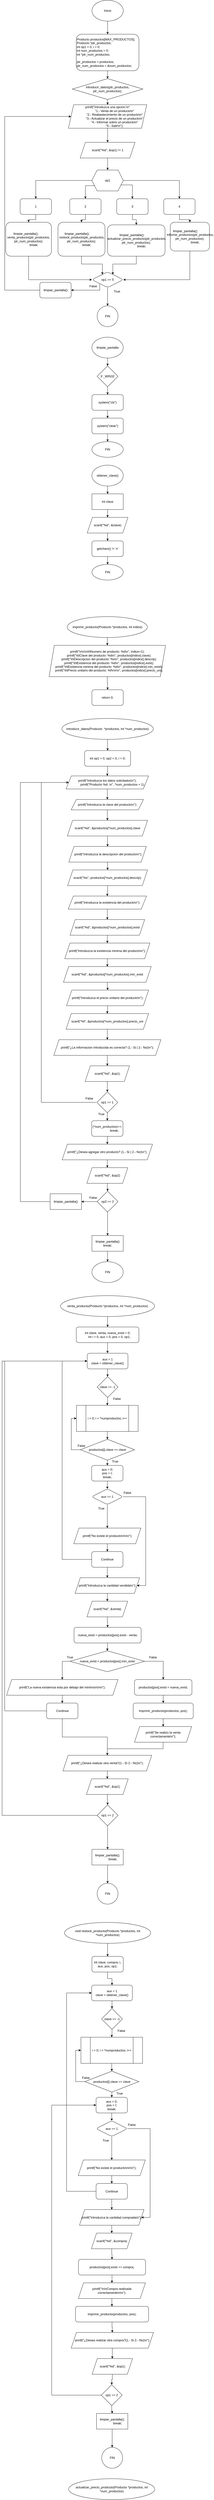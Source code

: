 <mxfile version="26.0.12" pages="2">
  <diagram name="Page-1" id="6EuT3WrSof2J02qX2gXS">
    <mxGraphModel dx="1185" dy="1555" grid="1" gridSize="10" guides="1" tooltips="1" connect="1" arrows="1" fold="1" page="1" pageScale="1" pageWidth="827" pageHeight="1169" math="0" shadow="0">
      <root>
        <mxCell id="0" />
        <mxCell id="1" parent="0" />
        <mxCell id="ruOqabPLvEod-Vh73xAu-5" style="edgeStyle=orthogonalEdgeStyle;rounded=0;orthogonalLoop=1;jettySize=auto;html=1;" parent="1" source="ruOqabPLvEod-Vh73xAu-1" target="ruOqabPLvEod-Vh73xAu-2" edge="1">
          <mxGeometry relative="1" as="geometry" />
        </mxCell>
        <mxCell id="ruOqabPLvEod-Vh73xAu-1" value="Inicio" style="ellipse;whiteSpace=wrap;html=1;" parent="1" vertex="1">
          <mxGeometry x="354" y="20" width="120" height="80" as="geometry" />
        </mxCell>
        <mxCell id="ruOqabPLvEod-Vh73xAu-4" style="edgeStyle=orthogonalEdgeStyle;rounded=0;orthogonalLoop=1;jettySize=auto;html=1;" parent="1" source="ruOqabPLvEod-Vh73xAu-2" target="ruOqabPLvEod-Vh73xAu-3" edge="1">
          <mxGeometry relative="1" as="geometry" />
        </mxCell>
        <mxCell id="ruOqabPLvEod-Vh73xAu-2" value="&lt;div&gt;Producto productos[MAX_PRODUCTOS];&lt;/div&gt;&lt;div&gt;Producto *ptr_productos;&lt;/div&gt;&lt;div&gt;int op1 = 0, i = 0;&lt;/div&gt;&lt;div&gt;int num_productos = 0;&lt;/div&gt;&lt;div&gt;int *ptr_num_productos;&lt;/div&gt;&lt;div&gt;&lt;br&gt;&lt;/div&gt;&lt;div&gt;ptr_productos = productos;&lt;/div&gt;&lt;div&gt;ptr_num_productos = &amp;amp;num_productos;&lt;/div&gt;" style="rounded=1;whiteSpace=wrap;html=1;align=left;" parent="1" vertex="1">
          <mxGeometry x="294" y="150" width="240" height="140" as="geometry" />
        </mxCell>
        <mxCell id="3Sx2Qex6pyJ97NF9Tx8A-2" style="edgeStyle=orthogonalEdgeStyle;rounded=0;orthogonalLoop=1;jettySize=auto;html=1;" parent="1" source="ruOqabPLvEod-Vh73xAu-3" target="ruOqabPLvEod-Vh73xAu-8" edge="1">
          <mxGeometry relative="1" as="geometry" />
        </mxCell>
        <mxCell id="ruOqabPLvEod-Vh73xAu-3" value="introducir_datos(ptr_productos, ptr_num_productos);" style="rhombus;whiteSpace=wrap;html=1;" parent="1" vertex="1">
          <mxGeometry x="279" y="320" width="270" height="80" as="geometry" />
        </mxCell>
        <mxCell id="_RCZSidMVmDdS2dCk8SO-2" style="edgeStyle=orthogonalEdgeStyle;rounded=0;orthogonalLoop=1;jettySize=auto;html=1;" edge="1" parent="1" source="ruOqabPLvEod-Vh73xAu-8" target="_RCZSidMVmDdS2dCk8SO-1">
          <mxGeometry relative="1" as="geometry" />
        </mxCell>
        <mxCell id="ruOqabPLvEod-Vh73xAu-8" value="&lt;div&gt;printf(&quot;Introduzca una opcion:\n&quot;&lt;/div&gt;&lt;div&gt;&amp;nbsp; &amp;nbsp; &amp;nbsp; &amp;nbsp; &amp;nbsp; &amp;nbsp; &amp;nbsp; &amp;nbsp; &quot;1.- Venta de un producto\n&quot;&lt;/div&gt;&lt;div&gt;&amp;nbsp; &amp;nbsp; &amp;nbsp; &amp;nbsp; &amp;nbsp; &amp;nbsp; &amp;nbsp; &amp;nbsp; &quot;2.- Reabastecimiento de un producto\n&quot;&lt;/div&gt;&lt;div&gt;&amp;nbsp; &amp;nbsp; &amp;nbsp; &amp;nbsp; &amp;nbsp; &amp;nbsp; &amp;nbsp; &amp;nbsp; &quot;3.- Actualizar el precio de un producto\n&quot;&lt;/div&gt;&lt;div&gt;&amp;nbsp; &amp;nbsp; &amp;nbsp; &amp;nbsp; &amp;nbsp; &amp;nbsp; &amp;nbsp; &amp;nbsp; &quot;4.- Informar sobre un producto\n&quot;&lt;/div&gt;&lt;div&gt;&amp;nbsp; &amp;nbsp; &amp;nbsp; &amp;nbsp; &amp;nbsp; &amp;nbsp; &amp;nbsp; &amp;nbsp; &quot;5.- Salir\n&quot;);&lt;/div&gt;" style="shape=parallelogram;perimeter=parallelogramPerimeter;whiteSpace=wrap;html=1;fixedSize=1;align=center;" parent="1" vertex="1">
          <mxGeometry x="264" y="420" width="300" height="90" as="geometry" />
        </mxCell>
        <mxCell id="nYfpYbDwFtSisSZFNhtA-3" style="edgeStyle=orthogonalEdgeStyle;rounded=0;orthogonalLoop=1;jettySize=auto;html=1;entryX=0.5;entryY=0;entryDx=0;entryDy=0;" parent="1" source="nYfpYbDwFtSisSZFNhtA-7" target="nYfpYbDwFtSisSZFNhtA-9" edge="1">
          <mxGeometry relative="1" as="geometry" />
        </mxCell>
        <mxCell id="nYfpYbDwFtSisSZFNhtA-4" style="edgeStyle=orthogonalEdgeStyle;rounded=0;orthogonalLoop=1;jettySize=auto;html=1;exitX=0;exitY=0.75;exitDx=0;exitDy=0;entryX=0.5;entryY=0;entryDx=0;entryDy=0;" parent="1" source="nYfpYbDwFtSisSZFNhtA-7" target="nYfpYbDwFtSisSZFNhtA-15" edge="1">
          <mxGeometry relative="1" as="geometry">
            <Array as="points">
              <mxPoint x="363" y="730" />
              <mxPoint x="329" y="730" />
            </Array>
          </mxGeometry>
        </mxCell>
        <mxCell id="nYfpYbDwFtSisSZFNhtA-5" style="edgeStyle=orthogonalEdgeStyle;rounded=0;orthogonalLoop=1;jettySize=auto;html=1;exitX=1;exitY=0.75;exitDx=0;exitDy=0;entryX=0.5;entryY=0;entryDx=0;entryDy=0;" parent="1" source="nYfpYbDwFtSisSZFNhtA-7" target="nYfpYbDwFtSisSZFNhtA-13" edge="1">
          <mxGeometry relative="1" as="geometry">
            <Array as="points">
              <mxPoint x="509" y="727" />
            </Array>
          </mxGeometry>
        </mxCell>
        <mxCell id="nYfpYbDwFtSisSZFNhtA-6" style="edgeStyle=orthogonalEdgeStyle;rounded=0;orthogonalLoop=1;jettySize=auto;html=1;entryX=0.5;entryY=0;entryDx=0;entryDy=0;" parent="1" source="nYfpYbDwFtSisSZFNhtA-7" target="nYfpYbDwFtSisSZFNhtA-11" edge="1">
          <mxGeometry relative="1" as="geometry" />
        </mxCell>
        <mxCell id="nYfpYbDwFtSisSZFNhtA-7" value="op1" style="shape=hexagon;perimeter=hexagonPerimeter2;whiteSpace=wrap;html=1;fixedSize=1;" parent="1" vertex="1">
          <mxGeometry x="354" y="670" width="120" height="80" as="geometry" />
        </mxCell>
        <mxCell id="nYfpYbDwFtSisSZFNhtA-8" style="edgeStyle=orthogonalEdgeStyle;rounded=0;orthogonalLoop=1;jettySize=auto;html=1;entryX=0.5;entryY=0;entryDx=0;entryDy=0;" parent="1" source="nYfpYbDwFtSisSZFNhtA-9" target="nYfpYbDwFtSisSZFNhtA-16" edge="1">
          <mxGeometry relative="1" as="geometry" />
        </mxCell>
        <mxCell id="nYfpYbDwFtSisSZFNhtA-9" value="1" style="rounded=1;whiteSpace=wrap;html=1;" parent="1" vertex="1">
          <mxGeometry x="79" y="780" width="120" height="60" as="geometry" />
        </mxCell>
        <mxCell id="nYfpYbDwFtSisSZFNhtA-10" style="edgeStyle=orthogonalEdgeStyle;rounded=0;orthogonalLoop=1;jettySize=auto;html=1;entryX=0.5;entryY=0;entryDx=0;entryDy=0;" parent="1" source="nYfpYbDwFtSisSZFNhtA-11" target="nYfpYbDwFtSisSZFNhtA-17" edge="1">
          <mxGeometry relative="1" as="geometry" />
        </mxCell>
        <mxCell id="nYfpYbDwFtSisSZFNhtA-11" value="4" style="rounded=1;whiteSpace=wrap;html=1;" parent="1" vertex="1">
          <mxGeometry x="629" y="780" width="120" height="60" as="geometry" />
        </mxCell>
        <mxCell id="nYfpYbDwFtSisSZFNhtA-12" style="edgeStyle=orthogonalEdgeStyle;rounded=0;orthogonalLoop=1;jettySize=auto;html=1;entryX=0.5;entryY=0;entryDx=0;entryDy=0;" parent="1" source="nYfpYbDwFtSisSZFNhtA-13" target="nYfpYbDwFtSisSZFNhtA-18" edge="1">
          <mxGeometry relative="1" as="geometry" />
        </mxCell>
        <mxCell id="nYfpYbDwFtSisSZFNhtA-13" value="3" style="rounded=1;whiteSpace=wrap;html=1;" parent="1" vertex="1">
          <mxGeometry x="449" y="780" width="120" height="60" as="geometry" />
        </mxCell>
        <mxCell id="nYfpYbDwFtSisSZFNhtA-14" style="edgeStyle=orthogonalEdgeStyle;rounded=0;orthogonalLoop=1;jettySize=auto;html=1;entryX=0.5;entryY=0;entryDx=0;entryDy=0;" parent="1" source="nYfpYbDwFtSisSZFNhtA-15" target="nYfpYbDwFtSisSZFNhtA-19" edge="1">
          <mxGeometry relative="1" as="geometry" />
        </mxCell>
        <mxCell id="nYfpYbDwFtSisSZFNhtA-15" value="2" style="rounded=1;whiteSpace=wrap;html=1;" parent="1" vertex="1">
          <mxGeometry x="269" y="780" width="120" height="60" as="geometry" />
        </mxCell>
        <mxCell id="_RCZSidMVmDdS2dCk8SO-5" style="edgeStyle=orthogonalEdgeStyle;rounded=0;orthogonalLoop=1;jettySize=auto;html=1;entryX=0;entryY=0.5;entryDx=0;entryDy=0;" edge="1" parent="1" source="nYfpYbDwFtSisSZFNhtA-16" target="_RCZSidMVmDdS2dCk8SO-4">
          <mxGeometry relative="1" as="geometry">
            <Array as="points">
              <mxPoint x="112" y="1090" />
            </Array>
          </mxGeometry>
        </mxCell>
        <mxCell id="nYfpYbDwFtSisSZFNhtA-16" value="&lt;div&gt;limpiar_pantalla(); &amp;nbsp; &amp;nbsp; &amp;nbsp; venta_producto(ptr_productos, ptr_num_productos);&lt;/div&gt;&lt;div&gt;&amp;nbsp; &amp;nbsp; &amp;nbsp; &amp;nbsp; &amp;nbsp; &amp;nbsp; break;&lt;/div&gt;" style="rounded=1;whiteSpace=wrap;html=1;" parent="1" vertex="1">
          <mxGeometry x="24" y="870" width="175" height="130" as="geometry" />
        </mxCell>
        <mxCell id="_RCZSidMVmDdS2dCk8SO-8" style="edgeStyle=orthogonalEdgeStyle;rounded=0;orthogonalLoop=1;jettySize=auto;html=1;entryX=1;entryY=0.5;entryDx=0;entryDy=0;" edge="1" parent="1" source="nYfpYbDwFtSisSZFNhtA-17" target="_RCZSidMVmDdS2dCk8SO-4">
          <mxGeometry relative="1" as="geometry">
            <Array as="points">
              <mxPoint x="729" y="1090" />
            </Array>
          </mxGeometry>
        </mxCell>
        <mxCell id="nYfpYbDwFtSisSZFNhtA-17" value="&lt;div&gt;limpiar_pantalla(); &amp;nbsp; &amp;nbsp; &amp;nbsp; &amp;nbsp; &amp;nbsp; &amp;nbsp;informe_productos(ptr_productos, ptr_num_productos);&lt;/div&gt;&lt;div&gt;&amp;nbsp; &amp;nbsp; &amp;nbsp; &amp;nbsp; &amp;nbsp; &amp;nbsp; break;&lt;/div&gt;" style="rounded=1;whiteSpace=wrap;html=1;" parent="1" vertex="1">
          <mxGeometry x="654" y="870" width="150" height="110" as="geometry" />
        </mxCell>
        <mxCell id="_RCZSidMVmDdS2dCk8SO-7" style="edgeStyle=orthogonalEdgeStyle;rounded=0;orthogonalLoop=1;jettySize=auto;html=1;entryX=0.75;entryY=0;entryDx=0;entryDy=0;" edge="1" parent="1" source="nYfpYbDwFtSisSZFNhtA-18" target="_RCZSidMVmDdS2dCk8SO-4">
          <mxGeometry relative="1" as="geometry" />
        </mxCell>
        <mxCell id="nYfpYbDwFtSisSZFNhtA-18" value="&lt;div&gt;limpiar_pantalla(); &amp;nbsp; &amp;nbsp; &amp;nbsp; &amp;nbsp; &amp;nbsp; &amp;nbsp;actualizar_precio_producto(ptr_productos, ptr_num_productos);&lt;/div&gt;&lt;div&gt;&amp;nbsp; &amp;nbsp; &amp;nbsp; &amp;nbsp; &amp;nbsp; &amp;nbsp; break;&lt;/div&gt;" style="rounded=1;whiteSpace=wrap;html=1;" parent="1" vertex="1">
          <mxGeometry x="414" y="880" width="220" height="120" as="geometry" />
        </mxCell>
        <mxCell id="_RCZSidMVmDdS2dCk8SO-6" style="edgeStyle=orthogonalEdgeStyle;rounded=0;orthogonalLoop=1;jettySize=auto;html=1;entryX=0.25;entryY=0;entryDx=0;entryDy=0;" edge="1" parent="1" source="nYfpYbDwFtSisSZFNhtA-19" target="_RCZSidMVmDdS2dCk8SO-4">
          <mxGeometry relative="1" as="geometry" />
        </mxCell>
        <mxCell id="nYfpYbDwFtSisSZFNhtA-19" value="&lt;div&gt;limpiar_pantalla(); &amp;nbsp; &amp;nbsp; &amp;nbsp; &amp;nbsp; &amp;nbsp; &amp;nbsp;restock_producto(ptr_productos, ptr_num_productos);&lt;/div&gt;&lt;div&gt;&amp;nbsp; &amp;nbsp; &amp;nbsp; &amp;nbsp; &amp;nbsp; &amp;nbsp; break;&lt;/div&gt;" style="rounded=1;whiteSpace=wrap;html=1;" parent="1" vertex="1">
          <mxGeometry x="224" y="870" width="180" height="130" as="geometry" />
        </mxCell>
        <mxCell id="_RCZSidMVmDdS2dCk8SO-3" style="edgeStyle=orthogonalEdgeStyle;rounded=0;orthogonalLoop=1;jettySize=auto;html=1;" edge="1" parent="1" source="_RCZSidMVmDdS2dCk8SO-1" target="nYfpYbDwFtSisSZFNhtA-7">
          <mxGeometry relative="1" as="geometry" />
        </mxCell>
        <mxCell id="_RCZSidMVmDdS2dCk8SO-1" value="scanf(&quot;%d&quot;, &amp;amp;op1) != 1" style="shape=parallelogram;perimeter=parallelogramPerimeter;whiteSpace=wrap;html=1;fixedSize=1;" vertex="1" parent="1">
          <mxGeometry x="309" y="564" width="210" height="60" as="geometry" />
        </mxCell>
        <mxCell id="_RCZSidMVmDdS2dCk8SO-99" value="" style="edgeStyle=orthogonalEdgeStyle;rounded=0;orthogonalLoop=1;jettySize=auto;html=1;" edge="1" parent="1" source="_RCZSidMVmDdS2dCk8SO-4" target="_RCZSidMVmDdS2dCk8SO-98">
          <mxGeometry relative="1" as="geometry" />
        </mxCell>
        <mxCell id="_RCZSidMVmDdS2dCk8SO-104" value="" style="edgeStyle=orthogonalEdgeStyle;rounded=0;orthogonalLoop=1;jettySize=auto;html=1;exitX=0;exitY=1;exitDx=0;exitDy=0;" edge="1" parent="1" source="_RCZSidMVmDdS2dCk8SO-4" target="_RCZSidMVmDdS2dCk8SO-103">
          <mxGeometry relative="1" as="geometry">
            <Array as="points">
              <mxPoint x="384" y="1130" />
            </Array>
          </mxGeometry>
        </mxCell>
        <mxCell id="_RCZSidMVmDdS2dCk8SO-4" value="op1 == 5" style="rounded=1;whiteSpace=wrap;html=1;shape=rhombus;perimeter=rhombusPerimeter;" vertex="1" parent="1">
          <mxGeometry x="354" y="1060" width="120" height="60" as="geometry" />
        </mxCell>
        <mxCell id="_RCZSidMVmDdS2dCk8SO-13" style="edgeStyle=orthogonalEdgeStyle;rounded=0;orthogonalLoop=1;jettySize=auto;html=1;" edge="1" parent="1" source="_RCZSidMVmDdS2dCk8SO-9" target="_RCZSidMVmDdS2dCk8SO-10">
          <mxGeometry relative="1" as="geometry" />
        </mxCell>
        <mxCell id="_RCZSidMVmDdS2dCk8SO-9" value="limpiar_pantalla" style="ellipse;whiteSpace=wrap;html=1;" vertex="1" parent="1">
          <mxGeometry x="354" y="1310" width="120" height="80" as="geometry" />
        </mxCell>
        <mxCell id="_RCZSidMVmDdS2dCk8SO-14" style="edgeStyle=orthogonalEdgeStyle;rounded=0;orthogonalLoop=1;jettySize=auto;html=1;" edge="1" parent="1" source="_RCZSidMVmDdS2dCk8SO-10" target="_RCZSidMVmDdS2dCk8SO-11">
          <mxGeometry relative="1" as="geometry" />
        </mxCell>
        <mxCell id="_RCZSidMVmDdS2dCk8SO-10" value="if _WIN32" style="rhombus;whiteSpace=wrap;html=1;" vertex="1" parent="1">
          <mxGeometry x="374" y="1420" width="80" height="80" as="geometry" />
        </mxCell>
        <mxCell id="_RCZSidMVmDdS2dCk8SO-15" style="edgeStyle=orthogonalEdgeStyle;rounded=0;orthogonalLoop=1;jettySize=auto;html=1;" edge="1" parent="1" source="_RCZSidMVmDdS2dCk8SO-11" target="_RCZSidMVmDdS2dCk8SO-12">
          <mxGeometry relative="1" as="geometry" />
        </mxCell>
        <mxCell id="_RCZSidMVmDdS2dCk8SO-11" value="system(&quot;cls&quot;)" style="rounded=1;whiteSpace=wrap;html=1;" vertex="1" parent="1">
          <mxGeometry x="354" y="1530" width="120" height="60" as="geometry" />
        </mxCell>
        <mxCell id="_RCZSidMVmDdS2dCk8SO-17" style="edgeStyle=orthogonalEdgeStyle;rounded=0;orthogonalLoop=1;jettySize=auto;html=1;" edge="1" parent="1" source="_RCZSidMVmDdS2dCk8SO-12" target="_RCZSidMVmDdS2dCk8SO-16">
          <mxGeometry relative="1" as="geometry" />
        </mxCell>
        <mxCell id="_RCZSidMVmDdS2dCk8SO-12" value="system(&quot;clear&quot;)" style="rounded=1;whiteSpace=wrap;html=1;" vertex="1" parent="1">
          <mxGeometry x="354" y="1620" width="120" height="60" as="geometry" />
        </mxCell>
        <mxCell id="_RCZSidMVmDdS2dCk8SO-16" value="FIN" style="rounded=1;whiteSpace=wrap;html=1;shape=ellipse;perimeter=ellipsePerimeter;" vertex="1" parent="1">
          <mxGeometry x="354" y="1710" width="120" height="60" as="geometry" />
        </mxCell>
        <mxCell id="_RCZSidMVmDdS2dCk8SO-38" style="edgeStyle=orthogonalEdgeStyle;rounded=0;orthogonalLoop=1;jettySize=auto;html=1;" edge="1" parent="1" source="_RCZSidMVmDdS2dCk8SO-18" target="_RCZSidMVmDdS2dCk8SO-37">
          <mxGeometry relative="1" as="geometry" />
        </mxCell>
        <mxCell id="_RCZSidMVmDdS2dCk8SO-18" value="obtener_clave()" style="ellipse;whiteSpace=wrap;html=1;" vertex="1" parent="1">
          <mxGeometry x="354" y="1800" width="120" height="80" as="geometry" />
        </mxCell>
        <mxCell id="_RCZSidMVmDdS2dCk8SO-23" style="edgeStyle=orthogonalEdgeStyle;rounded=0;orthogonalLoop=1;jettySize=auto;html=1;" edge="1" parent="1" source="_RCZSidMVmDdS2dCk8SO-19" target="_RCZSidMVmDdS2dCk8SO-20">
          <mxGeometry relative="1" as="geometry" />
        </mxCell>
        <mxCell id="_RCZSidMVmDdS2dCk8SO-19" value="scanf(&quot;%d&quot;, &amp;amp;clave)" style="shape=parallelogram;perimeter=parallelogramPerimeter;whiteSpace=wrap;html=1;fixedSize=1;" vertex="1" parent="1">
          <mxGeometry x="336" y="2000" width="156" height="60" as="geometry" />
        </mxCell>
        <mxCell id="_RCZSidMVmDdS2dCk8SO-27" style="edgeStyle=orthogonalEdgeStyle;rounded=0;orthogonalLoop=1;jettySize=auto;html=1;" edge="1" parent="1" source="_RCZSidMVmDdS2dCk8SO-20" target="_RCZSidMVmDdS2dCk8SO-26">
          <mxGeometry relative="1" as="geometry" />
        </mxCell>
        <mxCell id="_RCZSidMVmDdS2dCk8SO-20" value="getchars() != &#39;n&#39;" style="shape=label;whiteSpace=wrap;html=1;fixedSize=1;rounded=1;" vertex="1" parent="1">
          <mxGeometry x="354" y="2090" width="120" height="60" as="geometry" />
        </mxCell>
        <mxCell id="_RCZSidMVmDdS2dCk8SO-26" value="FIN" style="rounded=1;whiteSpace=wrap;html=1;shape=ellipse;perimeter=ellipsePerimeter;" vertex="1" parent="1">
          <mxGeometry x="354" y="2180" width="120" height="60" as="geometry" />
        </mxCell>
        <mxCell id="_RCZSidMVmDdS2dCk8SO-30" style="edgeStyle=orthogonalEdgeStyle;rounded=0;orthogonalLoop=1;jettySize=auto;html=1;" edge="1" parent="1" source="_RCZSidMVmDdS2dCk8SO-28" target="_RCZSidMVmDdS2dCk8SO-29">
          <mxGeometry relative="1" as="geometry" />
        </mxCell>
        <mxCell id="_RCZSidMVmDdS2dCk8SO-28" value="imprimir_producto(Producto *productos, int indice)" style="ellipse;whiteSpace=wrap;html=1;" vertex="1" parent="1">
          <mxGeometry x="259.5" y="2380" width="307" height="80" as="geometry" />
        </mxCell>
        <mxCell id="_RCZSidMVmDdS2dCk8SO-33" style="edgeStyle=orthogonalEdgeStyle;rounded=0;orthogonalLoop=1;jettySize=auto;html=1;" edge="1" parent="1" source="_RCZSidMVmDdS2dCk8SO-29" target="_RCZSidMVmDdS2dCk8SO-32">
          <mxGeometry relative="1" as="geometry" />
        </mxCell>
        <mxCell id="_RCZSidMVmDdS2dCk8SO-29" value="&lt;div&gt;printf(&quot;\n\n\n\t\tNumero de producto: %d\n&quot;, indice+1);&lt;/div&gt;&lt;div&gt;&amp;nbsp; &amp;nbsp; printf(&quot;\t\tClave del producto: %d\n&quot;, productos[indice].clave);&lt;/div&gt;&lt;div&gt;&amp;nbsp; &amp;nbsp; printf(&quot;\t\tDescripcion del producto: %s\n&quot;, productos[indice].descrip);&lt;/div&gt;&lt;div&gt;&amp;nbsp; &amp;nbsp; printf(&quot;\t\tExistencia del producto: %d\n&quot;, productos[indice].exist);&lt;/div&gt;&lt;div&gt;&amp;nbsp; &amp;nbsp; printf(&quot;\t\tExistencia minima del producto: %d\n&quot;, productos[indice].min_exist);&lt;/div&gt;&lt;div&gt;&amp;nbsp; &amp;nbsp; printf(&quot;\t\tPrecio unitario del producto: %f\n\n\n&quot;, productos[indice].precio_uni);&lt;/div&gt;" style="shape=parallelogram;perimeter=parallelogramPerimeter;whiteSpace=wrap;html=1;fixedSize=1;" vertex="1" parent="1">
          <mxGeometry x="190" y="2490" width="446" height="120" as="geometry" />
        </mxCell>
        <mxCell id="_RCZSidMVmDdS2dCk8SO-32" value="return 0;" style="rounded=1;whiteSpace=wrap;html=1;" vertex="1" parent="1">
          <mxGeometry x="354" y="2660" width="120" height="60" as="geometry" />
        </mxCell>
        <mxCell id="_RCZSidMVmDdS2dCk8SO-40" style="edgeStyle=orthogonalEdgeStyle;rounded=0;orthogonalLoop=1;jettySize=auto;html=1;" edge="1" parent="1" source="_RCZSidMVmDdS2dCk8SO-34" target="_RCZSidMVmDdS2dCk8SO-35">
          <mxGeometry relative="1" as="geometry" />
        </mxCell>
        <mxCell id="_RCZSidMVmDdS2dCk8SO-34" value="introducir_datos(Producto &amp;nbsp;*productos, int *num_productos)" style="ellipse;whiteSpace=wrap;html=1;" vertex="1" parent="1">
          <mxGeometry x="239" y="2770" width="350" height="80" as="geometry" />
        </mxCell>
        <mxCell id="_RCZSidMVmDdS2dCk8SO-76" style="edgeStyle=orthogonalEdgeStyle;rounded=0;orthogonalLoop=1;jettySize=auto;html=1;" edge="1" parent="1" source="_RCZSidMVmDdS2dCk8SO-35" target="_RCZSidMVmDdS2dCk8SO-41">
          <mxGeometry relative="1" as="geometry" />
        </mxCell>
        <mxCell id="_RCZSidMVmDdS2dCk8SO-35" value="int op1 = 0, op2 = 0, i = 0;" style="rounded=1;whiteSpace=wrap;html=1;" vertex="1" parent="1">
          <mxGeometry x="326" y="2893" width="176" height="60" as="geometry" />
        </mxCell>
        <mxCell id="_RCZSidMVmDdS2dCk8SO-39" style="edgeStyle=orthogonalEdgeStyle;rounded=0;orthogonalLoop=1;jettySize=auto;html=1;exitX=0.5;exitY=1;exitDx=0;exitDy=0;" edge="1" parent="1" source="_RCZSidMVmDdS2dCk8SO-37" target="_RCZSidMVmDdS2dCk8SO-19">
          <mxGeometry relative="1" as="geometry" />
        </mxCell>
        <mxCell id="_RCZSidMVmDdS2dCk8SO-37" value="int clave" style="whiteSpace=wrap;html=1;" vertex="1" parent="1">
          <mxGeometry x="354" y="1910" width="120" height="60" as="geometry" />
        </mxCell>
        <mxCell id="_RCZSidMVmDdS2dCk8SO-49" style="edgeStyle=orthogonalEdgeStyle;rounded=0;orthogonalLoop=1;jettySize=auto;html=1;entryX=0.5;entryY=0;entryDx=0;entryDy=0;" edge="1" parent="1" source="_RCZSidMVmDdS2dCk8SO-41" target="_RCZSidMVmDdS2dCk8SO-42">
          <mxGeometry relative="1" as="geometry" />
        </mxCell>
        <mxCell id="_RCZSidMVmDdS2dCk8SO-41" value="&lt;div&gt;printf(&quot;Introduzca los datos solicitados\n&quot;);&lt;/div&gt;&lt;div&gt;&amp;nbsp; &amp;nbsp; &amp;nbsp; &amp;nbsp; &amp;nbsp; &amp;nbsp; printf(&quot;Producto %d: \n&quot;, *num_productos + 1);&lt;/div&gt;" style="shape=parallelogram;perimeter=parallelogramPerimeter;whiteSpace=wrap;html=1;fixedSize=1;" vertex="1" parent="1">
          <mxGeometry x="255" y="2990" width="316" height="50" as="geometry" />
        </mxCell>
        <mxCell id="_RCZSidMVmDdS2dCk8SO-50" style="edgeStyle=orthogonalEdgeStyle;rounded=0;orthogonalLoop=1;jettySize=auto;html=1;" edge="1" parent="1" source="_RCZSidMVmDdS2dCk8SO-42" target="_RCZSidMVmDdS2dCk8SO-43">
          <mxGeometry relative="1" as="geometry" />
        </mxCell>
        <mxCell id="_RCZSidMVmDdS2dCk8SO-42" value="printf(&quot;Introduzca la clave del producto\n&quot;);" style="shape=parallelogram;perimeter=parallelogramPerimeter;whiteSpace=wrap;html=1;fixedSize=1;" vertex="1" parent="1">
          <mxGeometry x="274.5" y="3080" width="277" height="40" as="geometry" />
        </mxCell>
        <mxCell id="_RCZSidMVmDdS2dCk8SO-51" style="edgeStyle=orthogonalEdgeStyle;rounded=0;orthogonalLoop=1;jettySize=auto;html=1;entryX=0.5;entryY=0;entryDx=0;entryDy=0;" edge="1" parent="1" source="_RCZSidMVmDdS2dCk8SO-43" target="_RCZSidMVmDdS2dCk8SO-44">
          <mxGeometry relative="1" as="geometry" />
        </mxCell>
        <mxCell id="_RCZSidMVmDdS2dCk8SO-43" value="scanf(&quot;%d&quot;, &amp;amp;productos[*num_productos].clave" style="shape=parallelogram;perimeter=parallelogramPerimeter;whiteSpace=wrap;html=1;fixedSize=1;" vertex="1" parent="1">
          <mxGeometry x="260" y="3160" width="307" height="60" as="geometry" />
        </mxCell>
        <mxCell id="_RCZSidMVmDdS2dCk8SO-46" style="edgeStyle=orthogonalEdgeStyle;rounded=0;orthogonalLoop=1;jettySize=auto;html=1;" edge="1" parent="1" source="_RCZSidMVmDdS2dCk8SO-44" target="_RCZSidMVmDdS2dCk8SO-45">
          <mxGeometry relative="1" as="geometry" />
        </mxCell>
        <mxCell id="_RCZSidMVmDdS2dCk8SO-44" value="&amp;nbsp;printf(&quot;Introduzca la descripcion del producto\n&quot;);" style="shape=parallelogram;perimeter=parallelogramPerimeter;whiteSpace=wrap;html=1;fixedSize=1;" vertex="1" parent="1">
          <mxGeometry x="265.5" y="3260" width="297" height="60" as="geometry" />
        </mxCell>
        <mxCell id="_RCZSidMVmDdS2dCk8SO-54" style="edgeStyle=orthogonalEdgeStyle;rounded=0;orthogonalLoop=1;jettySize=auto;html=1;entryX=0.5;entryY=0;entryDx=0;entryDy=0;" edge="1" parent="1" source="_RCZSidMVmDdS2dCk8SO-45" target="_RCZSidMVmDdS2dCk8SO-47">
          <mxGeometry relative="1" as="geometry" />
        </mxCell>
        <mxCell id="_RCZSidMVmDdS2dCk8SO-45" value="scanf(&quot;%s&quot;, productos[*num_productos].descrip);" style="shape=parallelogram;perimeter=parallelogramPerimeter;whiteSpace=wrap;html=1;fixedSize=1;" vertex="1" parent="1">
          <mxGeometry x="261" y="3350" width="306" height="60" as="geometry" />
        </mxCell>
        <mxCell id="_RCZSidMVmDdS2dCk8SO-55" style="edgeStyle=orthogonalEdgeStyle;rounded=0;orthogonalLoop=1;jettySize=auto;html=1;" edge="1" parent="1" source="_RCZSidMVmDdS2dCk8SO-47" target="_RCZSidMVmDdS2dCk8SO-48">
          <mxGeometry relative="1" as="geometry" />
        </mxCell>
        <mxCell id="_RCZSidMVmDdS2dCk8SO-47" value="printf(&quot;Introduzca la existencia del producto\n&quot;);" style="shape=parallelogram;perimeter=parallelogramPerimeter;whiteSpace=wrap;html=1;fixedSize=1;" vertex="1" parent="1">
          <mxGeometry x="263" y="3450" width="300" height="50" as="geometry" />
        </mxCell>
        <mxCell id="_RCZSidMVmDdS2dCk8SO-71" style="edgeStyle=orthogonalEdgeStyle;rounded=0;orthogonalLoop=1;jettySize=auto;html=1;" edge="1" parent="1" source="_RCZSidMVmDdS2dCk8SO-48" target="_RCZSidMVmDdS2dCk8SO-56">
          <mxGeometry relative="1" as="geometry" />
        </mxCell>
        <mxCell id="_RCZSidMVmDdS2dCk8SO-48" value="scanf(&quot;%d&quot;, &amp;amp;productos[*num_productos].exist" style="shape=parallelogram;perimeter=parallelogramPerimeter;whiteSpace=wrap;html=1;fixedSize=1;" vertex="1" parent="1">
          <mxGeometry x="270" y="3540" width="286" height="60" as="geometry" />
        </mxCell>
        <mxCell id="_RCZSidMVmDdS2dCk8SO-73" style="edgeStyle=orthogonalEdgeStyle;rounded=0;orthogonalLoop=1;jettySize=auto;html=1;" edge="1" parent="1" source="_RCZSidMVmDdS2dCk8SO-56" target="_RCZSidMVmDdS2dCk8SO-57">
          <mxGeometry relative="1" as="geometry" />
        </mxCell>
        <mxCell id="_RCZSidMVmDdS2dCk8SO-56" value="printf(&quot;Introduzca la existencia minima del producto\n&quot;);" style="shape=parallelogram;perimeter=parallelogramPerimeter;whiteSpace=wrap;html=1;fixedSize=1;" vertex="1" parent="1">
          <mxGeometry x="250" y="3630" width="326" height="60" as="geometry" />
        </mxCell>
        <mxCell id="_RCZSidMVmDdS2dCk8SO-74" style="edgeStyle=orthogonalEdgeStyle;rounded=0;orthogonalLoop=1;jettySize=auto;html=1;" edge="1" parent="1" source="_RCZSidMVmDdS2dCk8SO-57" target="_RCZSidMVmDdS2dCk8SO-58">
          <mxGeometry relative="1" as="geometry" />
        </mxCell>
        <mxCell id="_RCZSidMVmDdS2dCk8SO-57" value="scanf(&quot;%d&quot;, &amp;amp;productos[*num_productos].min_exist" style="shape=parallelogram;perimeter=parallelogramPerimeter;whiteSpace=wrap;html=1;fixedSize=1;" vertex="1" parent="1">
          <mxGeometry x="245" y="3720" width="336" height="60" as="geometry" />
        </mxCell>
        <mxCell id="_RCZSidMVmDdS2dCk8SO-70" style="edgeStyle=orthogonalEdgeStyle;rounded=0;orthogonalLoop=1;jettySize=auto;html=1;" edge="1" parent="1" source="_RCZSidMVmDdS2dCk8SO-58" target="_RCZSidMVmDdS2dCk8SO-59">
          <mxGeometry relative="1" as="geometry" />
        </mxCell>
        <mxCell id="_RCZSidMVmDdS2dCk8SO-58" value="printf(&quot;Introduzca el precio unitario del producto\n&quot;);" style="shape=parallelogram;perimeter=parallelogramPerimeter;whiteSpace=wrap;html=1;fixedSize=1;" vertex="1" parent="1">
          <mxGeometry x="257" y="3810" width="314" height="60" as="geometry" />
        </mxCell>
        <mxCell id="_RCZSidMVmDdS2dCk8SO-69" style="edgeStyle=orthogonalEdgeStyle;rounded=0;orthogonalLoop=1;jettySize=auto;html=1;" edge="1" parent="1" source="_RCZSidMVmDdS2dCk8SO-59" target="_RCZSidMVmDdS2dCk8SO-60">
          <mxGeometry relative="1" as="geometry" />
        </mxCell>
        <mxCell id="_RCZSidMVmDdS2dCk8SO-59" value="scanf(&quot;%f&quot;, &amp;amp;productos[*num_productos].precio_uni" style="shape=parallelogram;perimeter=parallelogramPerimeter;whiteSpace=wrap;html=1;fixedSize=1;" vertex="1" parent="1">
          <mxGeometry x="255" y="3900" width="316" height="60" as="geometry" />
        </mxCell>
        <mxCell id="_RCZSidMVmDdS2dCk8SO-68" style="edgeStyle=orthogonalEdgeStyle;rounded=0;orthogonalLoop=1;jettySize=auto;html=1;" edge="1" parent="1" source="_RCZSidMVmDdS2dCk8SO-60" target="_RCZSidMVmDdS2dCk8SO-61">
          <mxGeometry relative="1" as="geometry" />
        </mxCell>
        <mxCell id="_RCZSidMVmDdS2dCk8SO-60" value="printf(&quot;¿La informacion introducida es correcta? (1.- Si | 2.- No)\n&quot;);" style="shape=parallelogram;perimeter=parallelogramPerimeter;whiteSpace=wrap;html=1;fixedSize=1;" vertex="1" parent="1">
          <mxGeometry x="208" y="4000" width="410" height="60" as="geometry" />
        </mxCell>
        <mxCell id="_RCZSidMVmDdS2dCk8SO-67" style="edgeStyle=orthogonalEdgeStyle;rounded=0;orthogonalLoop=1;jettySize=auto;html=1;entryX=0.5;entryY=0;entryDx=0;entryDy=0;" edge="1" parent="1" source="_RCZSidMVmDdS2dCk8SO-61" target="_RCZSidMVmDdS2dCk8SO-62">
          <mxGeometry relative="1" as="geometry" />
        </mxCell>
        <mxCell id="_RCZSidMVmDdS2dCk8SO-61" value="scanf(&quot;%d&quot;, &amp;amp;op1)" style="shape=parallelogram;perimeter=parallelogramPerimeter;whiteSpace=wrap;html=1;fixedSize=1;" vertex="1" parent="1">
          <mxGeometry x="328" y="4100" width="170" height="60" as="geometry" />
        </mxCell>
        <mxCell id="_RCZSidMVmDdS2dCk8SO-65" style="edgeStyle=orthogonalEdgeStyle;rounded=0;orthogonalLoop=1;jettySize=auto;html=1;" edge="1" parent="1" source="_RCZSidMVmDdS2dCk8SO-62" target="_RCZSidMVmDdS2dCk8SO-64">
          <mxGeometry relative="1" as="geometry" />
        </mxCell>
        <mxCell id="_RCZSidMVmDdS2dCk8SO-62" value="op1 == 1" style="rhombus;whiteSpace=wrap;html=1;" vertex="1" parent="1">
          <mxGeometry x="373" y="4200" width="80" height="80" as="geometry" />
        </mxCell>
        <mxCell id="_RCZSidMVmDdS2dCk8SO-75" style="edgeStyle=orthogonalEdgeStyle;rounded=0;orthogonalLoop=1;jettySize=auto;html=1;entryX=0;entryY=0.5;entryDx=0;entryDy=0;" edge="1" parent="1" target="_RCZSidMVmDdS2dCk8SO-41">
          <mxGeometry relative="1" as="geometry">
            <mxPoint x="120" y="3300" as="targetPoint" />
            <mxPoint x="370" y="4240" as="sourcePoint" />
            <Array as="points">
              <mxPoint x="160" y="4240" />
              <mxPoint x="160" y="3015" />
            </Array>
          </mxGeometry>
        </mxCell>
        <mxCell id="_RCZSidMVmDdS2dCk8SO-87" style="edgeStyle=orthogonalEdgeStyle;rounded=0;orthogonalLoop=1;jettySize=auto;html=1;" edge="1" parent="1" source="_RCZSidMVmDdS2dCk8SO-64" target="_RCZSidMVmDdS2dCk8SO-80">
          <mxGeometry relative="1" as="geometry" />
        </mxCell>
        <mxCell id="_RCZSidMVmDdS2dCk8SO-64" value="&lt;div&gt;(*num_productos)++;&lt;/div&gt;&lt;div&gt;&amp;nbsp; &amp;nbsp; &amp;nbsp; &amp;nbsp; &amp;nbsp; &amp;nbsp; &amp;nbsp; &amp;nbsp; break;&lt;/div&gt;" style="rounded=1;whiteSpace=wrap;html=1;" vertex="1" parent="1">
          <mxGeometry x="353" y="4310" width="120" height="60" as="geometry" />
        </mxCell>
        <mxCell id="_RCZSidMVmDdS2dCk8SO-77" value="True" style="text;html=1;align=center;verticalAlign=middle;whiteSpace=wrap;rounded=0;" vertex="1" parent="1">
          <mxGeometry x="360" y="4270" width="60" height="30" as="geometry" />
        </mxCell>
        <mxCell id="_RCZSidMVmDdS2dCk8SO-79" value="False" style="text;html=1;align=center;verticalAlign=middle;whiteSpace=wrap;rounded=0;" vertex="1" parent="1">
          <mxGeometry x="314" y="4210" width="60" height="30" as="geometry" />
        </mxCell>
        <mxCell id="_RCZSidMVmDdS2dCk8SO-88" style="edgeStyle=orthogonalEdgeStyle;rounded=0;orthogonalLoop=1;jettySize=auto;html=1;" edge="1" parent="1" source="_RCZSidMVmDdS2dCk8SO-80" target="_RCZSidMVmDdS2dCk8SO-81">
          <mxGeometry relative="1" as="geometry" />
        </mxCell>
        <mxCell id="_RCZSidMVmDdS2dCk8SO-80" value="printf(&quot;¿Desea agregar otro producto? (1.- Si | 2.- No)\n&quot;);" style="shape=parallelogram;perimeter=parallelogramPerimeter;whiteSpace=wrap;html=1;fixedSize=1;" vertex="1" parent="1">
          <mxGeometry x="240" y="4400" width="346" height="60" as="geometry" />
        </mxCell>
        <mxCell id="_RCZSidMVmDdS2dCk8SO-86" style="edgeStyle=orthogonalEdgeStyle;rounded=0;orthogonalLoop=1;jettySize=auto;html=1;" edge="1" parent="1" source="_RCZSidMVmDdS2dCk8SO-81" target="_RCZSidMVmDdS2dCk8SO-82">
          <mxGeometry relative="1" as="geometry" />
        </mxCell>
        <mxCell id="_RCZSidMVmDdS2dCk8SO-81" value="scanf(&quot;%d&quot;, &amp;amp;op2)" style="shape=parallelogram;perimeter=parallelogramPerimeter;whiteSpace=wrap;html=1;fixedSize=1;" vertex="1" parent="1">
          <mxGeometry x="334.5" y="4490" width="157" height="60" as="geometry" />
        </mxCell>
        <mxCell id="_RCZSidMVmDdS2dCk8SO-84" value="" style="edgeStyle=orthogonalEdgeStyle;rounded=0;orthogonalLoop=1;jettySize=auto;html=1;" edge="1" parent="1" source="_RCZSidMVmDdS2dCk8SO-82" target="_RCZSidMVmDdS2dCk8SO-83">
          <mxGeometry relative="1" as="geometry" />
        </mxCell>
        <mxCell id="_RCZSidMVmDdS2dCk8SO-92" value="" style="edgeStyle=orthogonalEdgeStyle;rounded=0;orthogonalLoop=1;jettySize=auto;html=1;" edge="1" parent="1" source="_RCZSidMVmDdS2dCk8SO-82" target="_RCZSidMVmDdS2dCk8SO-91">
          <mxGeometry relative="1" as="geometry" />
        </mxCell>
        <mxCell id="_RCZSidMVmDdS2dCk8SO-82" value="op2 == 2" style="rhombus;whiteSpace=wrap;html=1;" vertex="1" parent="1">
          <mxGeometry x="374" y="4580" width="80" height="80" as="geometry" />
        </mxCell>
        <mxCell id="_RCZSidMVmDdS2dCk8SO-85" style="edgeStyle=orthogonalEdgeStyle;rounded=0;orthogonalLoop=1;jettySize=auto;html=1;" edge="1" parent="1" source="_RCZSidMVmDdS2dCk8SO-83" target="_RCZSidMVmDdS2dCk8SO-41">
          <mxGeometry relative="1" as="geometry">
            <Array as="points">
              <mxPoint x="80" y="4620" />
              <mxPoint x="80" y="3015" />
            </Array>
          </mxGeometry>
        </mxCell>
        <mxCell id="_RCZSidMVmDdS2dCk8SO-83" value="limpiar_pantalla()" style="whiteSpace=wrap;html=1;" vertex="1" parent="1">
          <mxGeometry x="194" y="4590" width="120" height="60" as="geometry" />
        </mxCell>
        <mxCell id="_RCZSidMVmDdS2dCk8SO-89" value="False" style="text;html=1;align=center;verticalAlign=middle;whiteSpace=wrap;rounded=0;" vertex="1" parent="1">
          <mxGeometry x="329" y="4590" width="60" height="30" as="geometry" />
        </mxCell>
        <mxCell id="_RCZSidMVmDdS2dCk8SO-108" style="edgeStyle=orthogonalEdgeStyle;rounded=0;orthogonalLoop=1;jettySize=auto;html=1;entryX=0.5;entryY=0;entryDx=0;entryDy=0;" edge="1" parent="1" source="_RCZSidMVmDdS2dCk8SO-91" target="_RCZSidMVmDdS2dCk8SO-107">
          <mxGeometry relative="1" as="geometry" />
        </mxCell>
        <mxCell id="_RCZSidMVmDdS2dCk8SO-91" value="limpiar_pantalla()&lt;div&gt;break;&lt;/div&gt;" style="whiteSpace=wrap;html=1;" vertex="1" parent="1">
          <mxGeometry x="354" y="4750" width="120" height="60" as="geometry" />
        </mxCell>
        <mxCell id="_RCZSidMVmDdS2dCk8SO-98" value="FIN" style="ellipse;whiteSpace=wrap;html=1;rounded=1;" vertex="1" parent="1">
          <mxGeometry x="374" y="1190" width="80" height="80" as="geometry" />
        </mxCell>
        <mxCell id="_RCZSidMVmDdS2dCk8SO-100" value="True" style="text;html=1;align=center;verticalAlign=middle;whiteSpace=wrap;rounded=0;" vertex="1" parent="1">
          <mxGeometry x="420" y="1120" width="60" height="30" as="geometry" />
        </mxCell>
        <mxCell id="_RCZSidMVmDdS2dCk8SO-106" style="edgeStyle=orthogonalEdgeStyle;rounded=0;orthogonalLoop=1;jettySize=auto;html=1;entryX=0;entryY=0.5;entryDx=0;entryDy=0;" edge="1" parent="1" source="_RCZSidMVmDdS2dCk8SO-103" target="ruOqabPLvEod-Vh73xAu-8">
          <mxGeometry relative="1" as="geometry">
            <Array as="points">
              <mxPoint x="20" y="1130" />
              <mxPoint x="20" y="465" />
            </Array>
          </mxGeometry>
        </mxCell>
        <mxCell id="_RCZSidMVmDdS2dCk8SO-103" value="limpiar_pantalla()" style="whiteSpace=wrap;html=1;rounded=1;" vertex="1" parent="1">
          <mxGeometry x="154.5" y="1100" width="120" height="60" as="geometry" />
        </mxCell>
        <mxCell id="_RCZSidMVmDdS2dCk8SO-105" value="False" style="text;html=1;align=center;verticalAlign=middle;whiteSpace=wrap;rounded=0;" vertex="1" parent="1">
          <mxGeometry x="329" y="1100" width="60" height="30" as="geometry" />
        </mxCell>
        <mxCell id="_RCZSidMVmDdS2dCk8SO-107" value="FIN" style="ellipse;whiteSpace=wrap;html=1;" vertex="1" parent="1">
          <mxGeometry x="354" y="4850" width="120" height="80" as="geometry" />
        </mxCell>
        <mxCell id="_RCZSidMVmDdS2dCk8SO-111" style="edgeStyle=orthogonalEdgeStyle;rounded=0;orthogonalLoop=1;jettySize=auto;html=1;entryX=0.5;entryY=0;entryDx=0;entryDy=0;" edge="1" parent="1" source="_RCZSidMVmDdS2dCk8SO-109" target="_RCZSidMVmDdS2dCk8SO-110">
          <mxGeometry relative="1" as="geometry" />
        </mxCell>
        <mxCell id="_RCZSidMVmDdS2dCk8SO-109" value="venta_producto(Producto *productos, int *num_productos)" style="ellipse;whiteSpace=wrap;html=1;" vertex="1" parent="1">
          <mxGeometry x="234" y="4980" width="360" height="80" as="geometry" />
        </mxCell>
        <mxCell id="_RCZSidMVmDdS2dCk8SO-175" style="edgeStyle=orthogonalEdgeStyle;rounded=0;orthogonalLoop=1;jettySize=auto;html=1;exitX=0.5;exitY=1;exitDx=0;exitDy=0;" edge="1" parent="1" source="_RCZSidMVmDdS2dCk8SO-110">
          <mxGeometry relative="1" as="geometry">
            <mxPoint x="413.667" y="5200" as="targetPoint" />
          </mxGeometry>
        </mxCell>
        <mxCell id="_RCZSidMVmDdS2dCk8SO-110" value="&lt;div&gt;int clave, venta, nueva_exist = 0;&lt;/div&gt;&lt;div&gt;&amp;nbsp; &amp;nbsp; int i = 0, aux = 0, pos = 0, op1;&lt;/div&gt;" style="rounded=1;whiteSpace=wrap;html=1;" vertex="1" parent="1">
          <mxGeometry x="294" y="5100" width="240" height="60" as="geometry" />
        </mxCell>
        <mxCell id="_RCZSidMVmDdS2dCk8SO-132" style="edgeStyle=orthogonalEdgeStyle;rounded=0;orthogonalLoop=1;jettySize=auto;html=1;" edge="1" parent="1" source="_RCZSidMVmDdS2dCk8SO-112" target="_RCZSidMVmDdS2dCk8SO-113">
          <mxGeometry relative="1" as="geometry" />
        </mxCell>
        <mxCell id="_RCZSidMVmDdS2dCk8SO-112" value="aux = 1&lt;div&gt;clave = obtener_clave()&lt;/div&gt;" style="rounded=1;whiteSpace=wrap;html=1;" vertex="1" parent="1">
          <mxGeometry x="336" y="5200.5" width="156" height="60" as="geometry" />
        </mxCell>
        <mxCell id="_RCZSidMVmDdS2dCk8SO-116" style="edgeStyle=orthogonalEdgeStyle;rounded=0;orthogonalLoop=1;jettySize=auto;html=1;" edge="1" parent="1" source="_RCZSidMVmDdS2dCk8SO-113" target="_RCZSidMVmDdS2dCk8SO-115">
          <mxGeometry relative="1" as="geometry" />
        </mxCell>
        <mxCell id="_RCZSidMVmDdS2dCk8SO-113" value="clave == -1" style="rhombus;whiteSpace=wrap;html=1;" vertex="1" parent="1">
          <mxGeometry x="374" y="5290" width="80" height="80" as="geometry" />
        </mxCell>
        <mxCell id="_RCZSidMVmDdS2dCk8SO-120" style="edgeStyle=orthogonalEdgeStyle;rounded=0;orthogonalLoop=1;jettySize=auto;html=1;entryX=0.5;entryY=0;entryDx=0;entryDy=0;" edge="1" parent="1" source="_RCZSidMVmDdS2dCk8SO-115" target="_RCZSidMVmDdS2dCk8SO-118">
          <mxGeometry relative="1" as="geometry" />
        </mxCell>
        <mxCell id="_RCZSidMVmDdS2dCk8SO-115" value="i = 0; i &amp;lt; *numproductos; i++" style="shape=process;whiteSpace=wrap;html=1;backgroundOutline=1;size=0.153;" vertex="1" parent="1">
          <mxGeometry x="295" y="5400" width="236" height="100" as="geometry" />
        </mxCell>
        <mxCell id="_RCZSidMVmDdS2dCk8SO-117" value="False" style="text;html=1;align=center;verticalAlign=middle;whiteSpace=wrap;rounded=0;" vertex="1" parent="1">
          <mxGeometry x="420" y="5360" width="60" height="30" as="geometry" />
        </mxCell>
        <mxCell id="_RCZSidMVmDdS2dCk8SO-121" style="edgeStyle=orthogonalEdgeStyle;rounded=0;orthogonalLoop=1;jettySize=auto;html=1;entryX=0;entryY=0.5;entryDx=0;entryDy=0;" edge="1" parent="1" source="_RCZSidMVmDdS2dCk8SO-118" target="_RCZSidMVmDdS2dCk8SO-115">
          <mxGeometry relative="1" as="geometry">
            <Array as="points">
              <mxPoint x="275" y="5570" />
              <mxPoint x="275" y="5450" />
            </Array>
          </mxGeometry>
        </mxCell>
        <mxCell id="_RCZSidMVmDdS2dCk8SO-122" style="edgeStyle=orthogonalEdgeStyle;rounded=0;orthogonalLoop=1;jettySize=auto;html=1;exitX=0.5;exitY=1;exitDx=0;exitDy=0;entryX=0.5;entryY=0;entryDx=0;entryDy=0;" edge="1" parent="1" source="_RCZSidMVmDdS2dCk8SO-118" target="_RCZSidMVmDdS2dCk8SO-119">
          <mxGeometry relative="1" as="geometry" />
        </mxCell>
        <mxCell id="_RCZSidMVmDdS2dCk8SO-118" value="productos[i].clave == clave" style="rhombus;whiteSpace=wrap;html=1;" vertex="1" parent="1">
          <mxGeometry x="310" y="5530" width="207" height="80" as="geometry" />
        </mxCell>
        <mxCell id="_RCZSidMVmDdS2dCk8SO-126" style="edgeStyle=orthogonalEdgeStyle;rounded=0;orthogonalLoop=1;jettySize=auto;html=1;" edge="1" parent="1" source="_RCZSidMVmDdS2dCk8SO-119" target="_RCZSidMVmDdS2dCk8SO-125">
          <mxGeometry relative="1" as="geometry" />
        </mxCell>
        <mxCell id="_RCZSidMVmDdS2dCk8SO-119" value="&lt;div&gt;aux = 0;&lt;/div&gt;&lt;div&gt;pos = I;&lt;/div&gt;&lt;div&gt;break;&lt;/div&gt;" style="rounded=1;whiteSpace=wrap;html=1;" vertex="1" parent="1">
          <mxGeometry x="353" y="5630" width="120" height="60" as="geometry" />
        </mxCell>
        <mxCell id="_RCZSidMVmDdS2dCk8SO-123" value="False" style="text;html=1;align=center;verticalAlign=middle;whiteSpace=wrap;rounded=0;" vertex="1" parent="1">
          <mxGeometry x="284" y="5540" width="60" height="30" as="geometry" />
        </mxCell>
        <mxCell id="_RCZSidMVmDdS2dCk8SO-124" value="True" style="text;html=1;align=center;verticalAlign=middle;whiteSpace=wrap;rounded=0;" vertex="1" parent="1">
          <mxGeometry x="413" y="5600" width="60" height="30" as="geometry" />
        </mxCell>
        <mxCell id="_RCZSidMVmDdS2dCk8SO-128" style="edgeStyle=orthogonalEdgeStyle;rounded=0;orthogonalLoop=1;jettySize=auto;html=1;" edge="1" parent="1" source="_RCZSidMVmDdS2dCk8SO-125" target="_RCZSidMVmDdS2dCk8SO-127">
          <mxGeometry relative="1" as="geometry" />
        </mxCell>
        <mxCell id="_RCZSidMVmDdS2dCk8SO-135" style="edgeStyle=orthogonalEdgeStyle;rounded=0;orthogonalLoop=1;jettySize=auto;html=1;entryX=1;entryY=0.5;entryDx=0;entryDy=0;" edge="1" parent="1" source="_RCZSidMVmDdS2dCk8SO-125" target="_RCZSidMVmDdS2dCk8SO-134">
          <mxGeometry relative="1" as="geometry">
            <Array as="points">
              <mxPoint x="560" y="5750" />
              <mxPoint x="560" y="6090" />
            </Array>
          </mxGeometry>
        </mxCell>
        <mxCell id="_RCZSidMVmDdS2dCk8SO-125" value="aux == 1" style="rounded=1;whiteSpace=wrap;html=1;shape=rhombus;perimeter=rhombusPerimeter;" vertex="1" parent="1">
          <mxGeometry x="353" y="5720" width="120" height="60" as="geometry" />
        </mxCell>
        <mxCell id="_RCZSidMVmDdS2dCk8SO-131" style="edgeStyle=orthogonalEdgeStyle;rounded=0;orthogonalLoop=1;jettySize=auto;html=1;" edge="1" parent="1" source="_RCZSidMVmDdS2dCk8SO-127" target="_RCZSidMVmDdS2dCk8SO-130">
          <mxGeometry relative="1" as="geometry" />
        </mxCell>
        <mxCell id="_RCZSidMVmDdS2dCk8SO-127" value="printf(&quot;No existe el producto\n\n\n&quot;);" style="shape=parallelogram;perimeter=parallelogramPerimeter;whiteSpace=wrap;html=1;fixedSize=1;" vertex="1" parent="1">
          <mxGeometry x="284.5" y="5870" width="257" height="60" as="geometry" />
        </mxCell>
        <mxCell id="_RCZSidMVmDdS2dCk8SO-133" style="edgeStyle=orthogonalEdgeStyle;rounded=0;orthogonalLoop=1;jettySize=auto;html=1;entryX=0;entryY=0.5;entryDx=0;entryDy=0;" edge="1" parent="1" source="_RCZSidMVmDdS2dCk8SO-130" target="_RCZSidMVmDdS2dCk8SO-112">
          <mxGeometry relative="1" as="geometry">
            <Array as="points">
              <mxPoint x="240" y="5990" />
              <mxPoint x="240" y="5231" />
            </Array>
          </mxGeometry>
        </mxCell>
        <mxCell id="_RCZSidMVmDdS2dCk8SO-138" style="edgeStyle=orthogonalEdgeStyle;rounded=0;orthogonalLoop=1;jettySize=auto;html=1;entryX=0.5;entryY=0;entryDx=0;entryDy=0;" edge="1" parent="1" source="_RCZSidMVmDdS2dCk8SO-130" target="_RCZSidMVmDdS2dCk8SO-134">
          <mxGeometry relative="1" as="geometry" />
        </mxCell>
        <mxCell id="_RCZSidMVmDdS2dCk8SO-130" value="Continue" style="rounded=1;whiteSpace=wrap;html=1;" vertex="1" parent="1">
          <mxGeometry x="353" y="5960" width="120" height="60" as="geometry" />
        </mxCell>
        <mxCell id="_RCZSidMVmDdS2dCk8SO-140" style="edgeStyle=orthogonalEdgeStyle;rounded=0;orthogonalLoop=1;jettySize=auto;html=1;" edge="1" parent="1" source="_RCZSidMVmDdS2dCk8SO-134" target="_RCZSidMVmDdS2dCk8SO-139">
          <mxGeometry relative="1" as="geometry" />
        </mxCell>
        <mxCell id="_RCZSidMVmDdS2dCk8SO-134" value="printf(&quot;Introduzca la cantidad vendida\n&quot;);" style="shape=parallelogram;perimeter=parallelogramPerimeter;whiteSpace=wrap;html=1;fixedSize=1;" vertex="1" parent="1">
          <mxGeometry x="289.5" y="6060" width="247" height="60" as="geometry" />
        </mxCell>
        <mxCell id="_RCZSidMVmDdS2dCk8SO-136" value="True" style="text;html=1;align=center;verticalAlign=middle;whiteSpace=wrap;rounded=0;" vertex="1" parent="1">
          <mxGeometry x="360" y="5780" width="60" height="30" as="geometry" />
        </mxCell>
        <mxCell id="_RCZSidMVmDdS2dCk8SO-137" value="False" style="text;html=1;align=center;verticalAlign=middle;whiteSpace=wrap;rounded=0;" vertex="1" parent="1">
          <mxGeometry x="460" y="5720" width="60" height="30" as="geometry" />
        </mxCell>
        <mxCell id="_RCZSidMVmDdS2dCk8SO-143" style="edgeStyle=orthogonalEdgeStyle;rounded=0;orthogonalLoop=1;jettySize=auto;html=1;" edge="1" parent="1" source="_RCZSidMVmDdS2dCk8SO-139" target="_RCZSidMVmDdS2dCk8SO-141">
          <mxGeometry relative="1" as="geometry" />
        </mxCell>
        <mxCell id="_RCZSidMVmDdS2dCk8SO-139" value="scanf(&quot;%d&quot;, &amp;amp;venta)" style="shape=parallelogram;perimeter=parallelogramPerimeter;whiteSpace=wrap;html=1;fixedSize=1;" vertex="1" parent="1">
          <mxGeometry x="335" y="6150" width="156" height="60" as="geometry" />
        </mxCell>
        <mxCell id="_RCZSidMVmDdS2dCk8SO-144" style="edgeStyle=orthogonalEdgeStyle;rounded=0;orthogonalLoop=1;jettySize=auto;html=1;entryX=0.5;entryY=0;entryDx=0;entryDy=0;" edge="1" parent="1" source="_RCZSidMVmDdS2dCk8SO-141" target="_RCZSidMVmDdS2dCk8SO-142">
          <mxGeometry relative="1" as="geometry" />
        </mxCell>
        <mxCell id="_RCZSidMVmDdS2dCk8SO-141" value="nueva_exist = productos[pos].exist - venta;" style="rounded=1;whiteSpace=wrap;html=1;" vertex="1" parent="1">
          <mxGeometry x="285.5" y="6250" width="257" height="60" as="geometry" />
        </mxCell>
        <mxCell id="_RCZSidMVmDdS2dCk8SO-146" style="edgeStyle=orthogonalEdgeStyle;rounded=0;orthogonalLoop=1;jettySize=auto;html=1;exitX=0;exitY=0.5;exitDx=0;exitDy=0;" edge="1" parent="1" source="_RCZSidMVmDdS2dCk8SO-142" target="_RCZSidMVmDdS2dCk8SO-145">
          <mxGeometry relative="1" as="geometry" />
        </mxCell>
        <mxCell id="_RCZSidMVmDdS2dCk8SO-152" style="edgeStyle=orthogonalEdgeStyle;rounded=0;orthogonalLoop=1;jettySize=auto;html=1;entryX=0.5;entryY=0;entryDx=0;entryDy=0;" edge="1" parent="1" source="_RCZSidMVmDdS2dCk8SO-142" target="_RCZSidMVmDdS2dCk8SO-151">
          <mxGeometry relative="1" as="geometry">
            <Array as="points">
              <mxPoint x="627" y="6380" />
            </Array>
          </mxGeometry>
        </mxCell>
        <mxCell id="_RCZSidMVmDdS2dCk8SO-142" value="nueva_exist &amp;lt; productos[pos].min_exist" style="rhombus;whiteSpace=wrap;html=1;" vertex="1" parent="1">
          <mxGeometry x="270" y="6340" width="286" height="80" as="geometry" />
        </mxCell>
        <mxCell id="_RCZSidMVmDdS2dCk8SO-148" style="edgeStyle=orthogonalEdgeStyle;rounded=0;orthogonalLoop=1;jettySize=auto;html=1;" edge="1" parent="1" source="_RCZSidMVmDdS2dCk8SO-145" target="_RCZSidMVmDdS2dCk8SO-147">
          <mxGeometry relative="1" as="geometry" />
        </mxCell>
        <mxCell id="_RCZSidMVmDdS2dCk8SO-145" value="printf(&quot;La nueva existencia esta por debajo del minimo\n\n\n&quot;);" style="shape=parallelogram;perimeter=parallelogramPerimeter;whiteSpace=wrap;html=1;fixedSize=1;" vertex="1" parent="1">
          <mxGeometry x="27" y="6450" width="427" height="60" as="geometry" />
        </mxCell>
        <mxCell id="_RCZSidMVmDdS2dCk8SO-149" style="edgeStyle=orthogonalEdgeStyle;rounded=0;orthogonalLoop=1;jettySize=auto;html=1;entryX=0;entryY=0.5;entryDx=0;entryDy=0;" edge="1" parent="1" source="_RCZSidMVmDdS2dCk8SO-147" target="_RCZSidMVmDdS2dCk8SO-112">
          <mxGeometry relative="1" as="geometry">
            <Array as="points">
              <mxPoint x="20" y="6570" />
              <mxPoint x="20" y="5230" />
            </Array>
          </mxGeometry>
        </mxCell>
        <mxCell id="_RCZSidMVmDdS2dCk8SO-161" style="edgeStyle=orthogonalEdgeStyle;rounded=0;orthogonalLoop=1;jettySize=auto;html=1;" edge="1" parent="1" source="_RCZSidMVmDdS2dCk8SO-147" target="_RCZSidMVmDdS2dCk8SO-160">
          <mxGeometry relative="1" as="geometry" />
        </mxCell>
        <mxCell id="_RCZSidMVmDdS2dCk8SO-147" value="Continue" style="rounded=1;whiteSpace=wrap;html=1;" vertex="1" parent="1">
          <mxGeometry x="180.5" y="6540" width="120" height="60" as="geometry" />
        </mxCell>
        <mxCell id="_RCZSidMVmDdS2dCk8SO-154" style="edgeStyle=orthogonalEdgeStyle;rounded=0;orthogonalLoop=1;jettySize=auto;html=1;" edge="1" parent="1" source="_RCZSidMVmDdS2dCk8SO-151" target="_RCZSidMVmDdS2dCk8SO-153">
          <mxGeometry relative="1" as="geometry" />
        </mxCell>
        <mxCell id="_RCZSidMVmDdS2dCk8SO-151" value="productos[pos].exist = nueva_exist;" style="rounded=1;whiteSpace=wrap;html=1;" vertex="1" parent="1">
          <mxGeometry x="517" y="6450" width="220" height="60" as="geometry" />
        </mxCell>
        <mxCell id="_RCZSidMVmDdS2dCk8SO-156" style="edgeStyle=orthogonalEdgeStyle;rounded=0;orthogonalLoop=1;jettySize=auto;html=1;" edge="1" parent="1" source="_RCZSidMVmDdS2dCk8SO-153" target="_RCZSidMVmDdS2dCk8SO-155">
          <mxGeometry relative="1" as="geometry" />
        </mxCell>
        <mxCell id="_RCZSidMVmDdS2dCk8SO-153" value="imprimir_producto(productos, pos);" style="rounded=1;whiteSpace=wrap;html=1;" vertex="1" parent="1">
          <mxGeometry x="512" y="6540" width="230" height="60" as="geometry" />
        </mxCell>
        <mxCell id="_RCZSidMVmDdS2dCk8SO-162" style="edgeStyle=orthogonalEdgeStyle;rounded=0;orthogonalLoop=1;jettySize=auto;html=1;entryX=0.5;entryY=0;entryDx=0;entryDy=0;" edge="1" parent="1" source="_RCZSidMVmDdS2dCk8SO-155" target="_RCZSidMVmDdS2dCk8SO-160">
          <mxGeometry relative="1" as="geometry" />
        </mxCell>
        <mxCell id="_RCZSidMVmDdS2dCk8SO-155" value="printf(&quot;Se realizo la venta correctamente\n&quot;);" style="shape=parallelogram;perimeter=parallelogramPerimeter;whiteSpace=wrap;html=1;fixedSize=1;" vertex="1" parent="1">
          <mxGeometry x="517" y="6630" width="219" height="60" as="geometry" />
        </mxCell>
        <mxCell id="_RCZSidMVmDdS2dCk8SO-157" value="True" style="text;html=1;align=center;verticalAlign=middle;whiteSpace=wrap;rounded=0;" vertex="1" parent="1">
          <mxGeometry x="240" y="6350" width="60" height="30" as="geometry" />
        </mxCell>
        <mxCell id="_RCZSidMVmDdS2dCk8SO-158" value="False" style="text;html=1;align=center;verticalAlign=middle;whiteSpace=wrap;rounded=0;" vertex="1" parent="1">
          <mxGeometry x="558" y="6350" width="60" height="30" as="geometry" />
        </mxCell>
        <mxCell id="_RCZSidMVmDdS2dCk8SO-164" style="edgeStyle=orthogonalEdgeStyle;rounded=0;orthogonalLoop=1;jettySize=auto;html=1;entryX=0.5;entryY=0;entryDx=0;entryDy=0;" edge="1" parent="1" source="_RCZSidMVmDdS2dCk8SO-160" target="_RCZSidMVmDdS2dCk8SO-163">
          <mxGeometry relative="1" as="geometry" />
        </mxCell>
        <mxCell id="_RCZSidMVmDdS2dCk8SO-160" value="printf(&quot;¿Desea realizar otra venta?(1.- Si 2.- No)\n&quot;);" style="shape=parallelogram;perimeter=parallelogramPerimeter;whiteSpace=wrap;html=1;fixedSize=1;" vertex="1" parent="1">
          <mxGeometry x="243" y="6740" width="340" height="60" as="geometry" />
        </mxCell>
        <mxCell id="_RCZSidMVmDdS2dCk8SO-171" style="edgeStyle=orthogonalEdgeStyle;rounded=0;orthogonalLoop=1;jettySize=auto;html=1;entryX=0.5;entryY=0;entryDx=0;entryDy=0;" edge="1" parent="1" source="_RCZSidMVmDdS2dCk8SO-163" target="_RCZSidMVmDdS2dCk8SO-165">
          <mxGeometry relative="1" as="geometry" />
        </mxCell>
        <mxCell id="_RCZSidMVmDdS2dCk8SO-163" value="scanf(&quot;%d&quot;, &amp;amp;op1)" style="shape=parallelogram;perimeter=parallelogramPerimeter;whiteSpace=wrap;html=1;fixedSize=1;" vertex="1" parent="1">
          <mxGeometry x="333" y="6830" width="160" height="60" as="geometry" />
        </mxCell>
        <mxCell id="_RCZSidMVmDdS2dCk8SO-168" value="" style="edgeStyle=orthogonalEdgeStyle;rounded=0;orthogonalLoop=1;jettySize=auto;html=1;" edge="1" parent="1" source="_RCZSidMVmDdS2dCk8SO-165" target="_RCZSidMVmDdS2dCk8SO-167">
          <mxGeometry relative="1" as="geometry" />
        </mxCell>
        <mxCell id="_RCZSidMVmDdS2dCk8SO-172" style="edgeStyle=orthogonalEdgeStyle;rounded=0;orthogonalLoop=1;jettySize=auto;html=1;entryX=0;entryY=0.5;entryDx=0;entryDy=0;" edge="1" parent="1" source="_RCZSidMVmDdS2dCk8SO-165" target="_RCZSidMVmDdS2dCk8SO-112">
          <mxGeometry relative="1" as="geometry">
            <mxPoint x="270" y="5170" as="targetPoint" />
            <Array as="points">
              <mxPoint x="10" y="6970" />
              <mxPoint x="10" y="5230" />
            </Array>
          </mxGeometry>
        </mxCell>
        <mxCell id="_RCZSidMVmDdS2dCk8SO-165" value="op1 == 2" style="rhombus;whiteSpace=wrap;html=1;" vertex="1" parent="1">
          <mxGeometry x="374" y="6930" width="80" height="80" as="geometry" />
        </mxCell>
        <mxCell id="_RCZSidMVmDdS2dCk8SO-170" value="" style="edgeStyle=orthogonalEdgeStyle;rounded=0;orthogonalLoop=1;jettySize=auto;html=1;" edge="1" parent="1" source="_RCZSidMVmDdS2dCk8SO-167" target="_RCZSidMVmDdS2dCk8SO-169">
          <mxGeometry relative="1" as="geometry" />
        </mxCell>
        <mxCell id="_RCZSidMVmDdS2dCk8SO-167" value="&lt;div&gt;limpiar_pantalla();&lt;/div&gt;&lt;div&gt;&amp;nbsp; &amp;nbsp; &amp;nbsp; &amp;nbsp; &amp;nbsp; &amp;nbsp; break;&lt;/div&gt;" style="whiteSpace=wrap;html=1;" vertex="1" parent="1">
          <mxGeometry x="354" y="7100" width="120" height="60" as="geometry" />
        </mxCell>
        <mxCell id="_RCZSidMVmDdS2dCk8SO-169" value="FIN" style="ellipse;whiteSpace=wrap;html=1;" vertex="1" parent="1">
          <mxGeometry x="374" y="7230" width="80" height="80" as="geometry" />
        </mxCell>
        <mxCell id="_RCZSidMVmDdS2dCk8SO-250" style="edgeStyle=orthogonalEdgeStyle;rounded=0;orthogonalLoop=1;jettySize=auto;html=1;" edge="1" parent="1" source="_RCZSidMVmDdS2dCk8SO-173" target="_RCZSidMVmDdS2dCk8SO-174">
          <mxGeometry relative="1" as="geometry" />
        </mxCell>
        <mxCell id="_RCZSidMVmDdS2dCk8SO-173" value="void restock_producto(Producto *productos, int *num_productos)" style="ellipse;whiteSpace=wrap;html=1;" vertex="1" parent="1">
          <mxGeometry x="249" y="7380" width="330" height="80" as="geometry" />
        </mxCell>
        <mxCell id="_RCZSidMVmDdS2dCk8SO-251" style="edgeStyle=orthogonalEdgeStyle;rounded=0;orthogonalLoop=1;jettySize=auto;html=1;" edge="1" parent="1" source="_RCZSidMVmDdS2dCk8SO-174" target="_RCZSidMVmDdS2dCk8SO-205">
          <mxGeometry relative="1" as="geometry" />
        </mxCell>
        <mxCell id="_RCZSidMVmDdS2dCk8SO-174" value="int clave, compra, i, aux, pos, op1;" style="rounded=1;whiteSpace=wrap;html=1;" vertex="1" parent="1">
          <mxGeometry x="354" y="7510" width="120" height="60" as="geometry" />
        </mxCell>
        <mxCell id="_RCZSidMVmDdS2dCk8SO-204" style="edgeStyle=orthogonalEdgeStyle;rounded=0;orthogonalLoop=1;jettySize=auto;html=1;" edge="1" parent="1" source="_RCZSidMVmDdS2dCk8SO-205" target="_RCZSidMVmDdS2dCk8SO-207">
          <mxGeometry relative="1" as="geometry" />
        </mxCell>
        <mxCell id="_RCZSidMVmDdS2dCk8SO-205" value="aux = 1&lt;div&gt;clave = obtener_clave()&lt;/div&gt;" style="rounded=1;whiteSpace=wrap;html=1;" vertex="1" parent="1">
          <mxGeometry x="352.89" y="7620" width="156" height="60" as="geometry" />
        </mxCell>
        <mxCell id="_RCZSidMVmDdS2dCk8SO-206" style="edgeStyle=orthogonalEdgeStyle;rounded=0;orthogonalLoop=1;jettySize=auto;html=1;" edge="1" parent="1" source="_RCZSidMVmDdS2dCk8SO-207" target="_RCZSidMVmDdS2dCk8SO-209">
          <mxGeometry relative="1" as="geometry" />
        </mxCell>
        <mxCell id="_RCZSidMVmDdS2dCk8SO-207" value="clave == -1" style="rhombus;whiteSpace=wrap;html=1;" vertex="1" parent="1">
          <mxGeometry x="390.89" y="7709.5" width="80" height="80" as="geometry" />
        </mxCell>
        <mxCell id="_RCZSidMVmDdS2dCk8SO-208" style="edgeStyle=orthogonalEdgeStyle;rounded=0;orthogonalLoop=1;jettySize=auto;html=1;entryX=0.5;entryY=0;entryDx=0;entryDy=0;" edge="1" parent="1" source="_RCZSidMVmDdS2dCk8SO-209" target="_RCZSidMVmDdS2dCk8SO-213">
          <mxGeometry relative="1" as="geometry" />
        </mxCell>
        <mxCell id="_RCZSidMVmDdS2dCk8SO-209" value="i = 0; i &amp;lt; *numproductos; i++" style="shape=process;whiteSpace=wrap;html=1;backgroundOutline=1;size=0.153;" vertex="1" parent="1">
          <mxGeometry x="311.89" y="7819.5" width="236" height="100" as="geometry" />
        </mxCell>
        <mxCell id="_RCZSidMVmDdS2dCk8SO-210" value="False" style="text;html=1;align=center;verticalAlign=middle;whiteSpace=wrap;rounded=0;" vertex="1" parent="1">
          <mxGeometry x="436.89" y="7779.5" width="60" height="30" as="geometry" />
        </mxCell>
        <mxCell id="_RCZSidMVmDdS2dCk8SO-211" style="edgeStyle=orthogonalEdgeStyle;rounded=0;orthogonalLoop=1;jettySize=auto;html=1;entryX=0;entryY=0.5;entryDx=0;entryDy=0;" edge="1" parent="1" source="_RCZSidMVmDdS2dCk8SO-213" target="_RCZSidMVmDdS2dCk8SO-209">
          <mxGeometry relative="1" as="geometry">
            <Array as="points">
              <mxPoint x="291.89" y="7989.5" />
              <mxPoint x="291.89" y="7869.5" />
            </Array>
          </mxGeometry>
        </mxCell>
        <mxCell id="_RCZSidMVmDdS2dCk8SO-212" style="edgeStyle=orthogonalEdgeStyle;rounded=0;orthogonalLoop=1;jettySize=auto;html=1;exitX=0.5;exitY=1;exitDx=0;exitDy=0;entryX=0.5;entryY=0;entryDx=0;entryDy=0;" edge="1" parent="1" source="_RCZSidMVmDdS2dCk8SO-213" target="_RCZSidMVmDdS2dCk8SO-215">
          <mxGeometry relative="1" as="geometry" />
        </mxCell>
        <mxCell id="_RCZSidMVmDdS2dCk8SO-213" value="productos[i].clave == clave" style="rhombus;whiteSpace=wrap;html=1;" vertex="1" parent="1">
          <mxGeometry x="326.89" y="7949.5" width="207" height="80" as="geometry" />
        </mxCell>
        <mxCell id="_RCZSidMVmDdS2dCk8SO-214" style="edgeStyle=orthogonalEdgeStyle;rounded=0;orthogonalLoop=1;jettySize=auto;html=1;" edge="1" parent="1" source="_RCZSidMVmDdS2dCk8SO-215" target="_RCZSidMVmDdS2dCk8SO-220">
          <mxGeometry relative="1" as="geometry" />
        </mxCell>
        <mxCell id="_RCZSidMVmDdS2dCk8SO-215" value="&lt;div&gt;aux = 0;&lt;/div&gt;&lt;div&gt;pos = I;&lt;/div&gt;&lt;div&gt;break;&lt;/div&gt;" style="rounded=1;whiteSpace=wrap;html=1;" vertex="1" parent="1">
          <mxGeometry x="369.89" y="8049.5" width="120" height="60" as="geometry" />
        </mxCell>
        <mxCell id="_RCZSidMVmDdS2dCk8SO-216" value="False" style="text;html=1;align=center;verticalAlign=middle;whiteSpace=wrap;rounded=0;" vertex="1" parent="1">
          <mxGeometry x="300.89" y="7959.5" width="60" height="30" as="geometry" />
        </mxCell>
        <mxCell id="_RCZSidMVmDdS2dCk8SO-217" value="True" style="text;html=1;align=center;verticalAlign=middle;whiteSpace=wrap;rounded=0;" vertex="1" parent="1">
          <mxGeometry x="429.89" y="8019.5" width="60" height="30" as="geometry" />
        </mxCell>
        <mxCell id="_RCZSidMVmDdS2dCk8SO-218" style="edgeStyle=orthogonalEdgeStyle;rounded=0;orthogonalLoop=1;jettySize=auto;html=1;" edge="1" parent="1" source="_RCZSidMVmDdS2dCk8SO-220" target="_RCZSidMVmDdS2dCk8SO-222">
          <mxGeometry relative="1" as="geometry" />
        </mxCell>
        <mxCell id="_RCZSidMVmDdS2dCk8SO-219" style="edgeStyle=orthogonalEdgeStyle;rounded=0;orthogonalLoop=1;jettySize=auto;html=1;entryX=1;entryY=0.5;entryDx=0;entryDy=0;" edge="1" parent="1" source="_RCZSidMVmDdS2dCk8SO-220" target="_RCZSidMVmDdS2dCk8SO-227">
          <mxGeometry relative="1" as="geometry">
            <Array as="points">
              <mxPoint x="576.89" y="8169.5" />
              <mxPoint x="576.89" y="8509.5" />
            </Array>
          </mxGeometry>
        </mxCell>
        <mxCell id="_RCZSidMVmDdS2dCk8SO-220" value="aux == 1" style="rounded=1;whiteSpace=wrap;html=1;shape=rhombus;perimeter=rhombusPerimeter;" vertex="1" parent="1">
          <mxGeometry x="369.89" y="8139.5" width="120" height="60" as="geometry" />
        </mxCell>
        <mxCell id="_RCZSidMVmDdS2dCk8SO-221" style="edgeStyle=orthogonalEdgeStyle;rounded=0;orthogonalLoop=1;jettySize=auto;html=1;" edge="1" parent="1" source="_RCZSidMVmDdS2dCk8SO-222" target="_RCZSidMVmDdS2dCk8SO-225">
          <mxGeometry relative="1" as="geometry" />
        </mxCell>
        <mxCell id="_RCZSidMVmDdS2dCk8SO-222" value="printf(&quot;No existe el producto\n\n\n&quot;);" style="shape=parallelogram;perimeter=parallelogramPerimeter;whiteSpace=wrap;html=1;fixedSize=1;" vertex="1" parent="1">
          <mxGeometry x="301.39" y="8289.5" width="257" height="60" as="geometry" />
        </mxCell>
        <mxCell id="_RCZSidMVmDdS2dCk8SO-223" style="edgeStyle=orthogonalEdgeStyle;rounded=0;orthogonalLoop=1;jettySize=auto;html=1;entryX=0;entryY=0.5;entryDx=0;entryDy=0;" edge="1" parent="1" source="_RCZSidMVmDdS2dCk8SO-225" target="_RCZSidMVmDdS2dCk8SO-205">
          <mxGeometry relative="1" as="geometry">
            <Array as="points">
              <mxPoint x="256.89" y="8409.5" />
              <mxPoint x="256.89" y="7650.5" />
            </Array>
          </mxGeometry>
        </mxCell>
        <mxCell id="_RCZSidMVmDdS2dCk8SO-224" style="edgeStyle=orthogonalEdgeStyle;rounded=0;orthogonalLoop=1;jettySize=auto;html=1;entryX=0.5;entryY=0;entryDx=0;entryDy=0;" edge="1" parent="1" source="_RCZSidMVmDdS2dCk8SO-225" target="_RCZSidMVmDdS2dCk8SO-227">
          <mxGeometry relative="1" as="geometry" />
        </mxCell>
        <mxCell id="_RCZSidMVmDdS2dCk8SO-225" value="Continue" style="rounded=1;whiteSpace=wrap;html=1;" vertex="1" parent="1">
          <mxGeometry x="369.89" y="8379.5" width="120" height="60" as="geometry" />
        </mxCell>
        <mxCell id="_RCZSidMVmDdS2dCk8SO-226" style="edgeStyle=orthogonalEdgeStyle;rounded=0;orthogonalLoop=1;jettySize=auto;html=1;" edge="1" parent="1" source="_RCZSidMVmDdS2dCk8SO-227" target="_RCZSidMVmDdS2dCk8SO-231">
          <mxGeometry relative="1" as="geometry" />
        </mxCell>
        <mxCell id="_RCZSidMVmDdS2dCk8SO-227" value="printf(&quot;Introduzca la cantidad comprada\n&quot;);" style="shape=parallelogram;perimeter=parallelogramPerimeter;whiteSpace=wrap;html=1;fixedSize=1;" vertex="1" parent="1">
          <mxGeometry x="306.39" y="8479.5" width="247" height="60" as="geometry" />
        </mxCell>
        <mxCell id="_RCZSidMVmDdS2dCk8SO-228" value="True" style="text;html=1;align=center;verticalAlign=middle;whiteSpace=wrap;rounded=0;" vertex="1" parent="1">
          <mxGeometry x="376.89" y="8199.5" width="60" height="30" as="geometry" />
        </mxCell>
        <mxCell id="_RCZSidMVmDdS2dCk8SO-229" value="False" style="text;html=1;align=center;verticalAlign=middle;whiteSpace=wrap;rounded=0;" vertex="1" parent="1">
          <mxGeometry x="476.89" y="8139.5" width="60" height="30" as="geometry" />
        </mxCell>
        <mxCell id="_RCZSidMVmDdS2dCk8SO-237" style="edgeStyle=orthogonalEdgeStyle;rounded=0;orthogonalLoop=1;jettySize=auto;html=1;" edge="1" parent="1" source="_RCZSidMVmDdS2dCk8SO-231" target="_RCZSidMVmDdS2dCk8SO-232">
          <mxGeometry relative="1" as="geometry" />
        </mxCell>
        <mxCell id="_RCZSidMVmDdS2dCk8SO-231" value="scanf(&quot;%d&quot;, &amp;amp;compra)" style="shape=parallelogram;perimeter=parallelogramPerimeter;whiteSpace=wrap;html=1;fixedSize=1;" vertex="1" parent="1">
          <mxGeometry x="351.89" y="8569.5" width="156" height="60" as="geometry" />
        </mxCell>
        <mxCell id="_RCZSidMVmDdS2dCk8SO-238" style="edgeStyle=orthogonalEdgeStyle;rounded=0;orthogonalLoop=1;jettySize=auto;html=1;" edge="1" parent="1" source="_RCZSidMVmDdS2dCk8SO-232" target="_RCZSidMVmDdS2dCk8SO-234">
          <mxGeometry relative="1" as="geometry" />
        </mxCell>
        <mxCell id="_RCZSidMVmDdS2dCk8SO-232" value="productos[pos].exist += compra;" style="rounded=1;whiteSpace=wrap;html=1;" vertex="1" parent="1">
          <mxGeometry x="302.44" y="8670" width="257" height="60" as="geometry" />
        </mxCell>
        <mxCell id="_RCZSidMVmDdS2dCk8SO-240" style="edgeStyle=orthogonalEdgeStyle;rounded=0;orthogonalLoop=1;jettySize=auto;html=1;" edge="1" parent="1" source="_RCZSidMVmDdS2dCk8SO-234" target="_RCZSidMVmDdS2dCk8SO-235">
          <mxGeometry relative="1" as="geometry" />
        </mxCell>
        <mxCell id="_RCZSidMVmDdS2dCk8SO-234" value="printf(&quot;\n\nCompra realizada correctamente\n\n&quot;);" style="shape=parallelogram;perimeter=parallelogramPerimeter;whiteSpace=wrap;html=1;fixedSize=1;" vertex="1" parent="1">
          <mxGeometry x="301.89" y="8760" width="257" height="60" as="geometry" />
        </mxCell>
        <mxCell id="_RCZSidMVmDdS2dCk8SO-247" style="edgeStyle=orthogonalEdgeStyle;rounded=0;orthogonalLoop=1;jettySize=auto;html=1;" edge="1" parent="1" source="_RCZSidMVmDdS2dCk8SO-235" target="_RCZSidMVmDdS2dCk8SO-242">
          <mxGeometry relative="1" as="geometry" />
        </mxCell>
        <mxCell id="_RCZSidMVmDdS2dCk8SO-235" value="imprimir_producto(productos, pos);" style="rounded=1;whiteSpace=wrap;html=1;" vertex="1" parent="1">
          <mxGeometry x="290.89" y="8850" width="280.11" height="60" as="geometry" />
        </mxCell>
        <mxCell id="_RCZSidMVmDdS2dCk8SO-248" style="edgeStyle=orthogonalEdgeStyle;rounded=0;orthogonalLoop=1;jettySize=auto;html=1;entryX=0.5;entryY=0;entryDx=0;entryDy=0;" edge="1" parent="1" source="_RCZSidMVmDdS2dCk8SO-242" target="_RCZSidMVmDdS2dCk8SO-243">
          <mxGeometry relative="1" as="geometry" />
        </mxCell>
        <mxCell id="_RCZSidMVmDdS2dCk8SO-242" value="printf(&quot;¿Desea realizar otra compra?(1.- Si 2.- No)\n&quot;);" style="shape=parallelogram;perimeter=parallelogramPerimeter;whiteSpace=wrap;html=1;fixedSize=1;" vertex="1" parent="1">
          <mxGeometry x="274.5" y="8950" width="315.11" height="60" as="geometry" />
        </mxCell>
        <mxCell id="_RCZSidMVmDdS2dCk8SO-254" style="edgeStyle=orthogonalEdgeStyle;rounded=0;orthogonalLoop=1;jettySize=auto;html=1;entryX=0.5;entryY=0;entryDx=0;entryDy=0;" edge="1" parent="1" source="_RCZSidMVmDdS2dCk8SO-243" target="_RCZSidMVmDdS2dCk8SO-249">
          <mxGeometry relative="1" as="geometry" />
        </mxCell>
        <mxCell id="_RCZSidMVmDdS2dCk8SO-243" value="scanf(&quot;%d&quot;, &amp;amp;op1)" style="shape=parallelogram;perimeter=parallelogramPerimeter;whiteSpace=wrap;html=1;fixedSize=1;" vertex="1" parent="1">
          <mxGeometry x="354.56" y="9050" width="155" height="60" as="geometry" />
        </mxCell>
        <mxCell id="_RCZSidMVmDdS2dCk8SO-253" style="edgeStyle=orthogonalEdgeStyle;rounded=0;orthogonalLoop=1;jettySize=auto;html=1;" edge="1" parent="1" source="_RCZSidMVmDdS2dCk8SO-249" target="_RCZSidMVmDdS2dCk8SO-252">
          <mxGeometry relative="1" as="geometry" />
        </mxCell>
        <mxCell id="_RCZSidMVmDdS2dCk8SO-255" style="edgeStyle=orthogonalEdgeStyle;rounded=0;orthogonalLoop=1;jettySize=auto;html=1;entryX=0;entryY=0.5;entryDx=0;entryDy=0;" edge="1" parent="1" source="_RCZSidMVmDdS2dCk8SO-249" target="_RCZSidMVmDdS2dCk8SO-215">
          <mxGeometry relative="1" as="geometry">
            <Array as="points">
              <mxPoint x="200" y="9190" />
              <mxPoint x="200" y="8080" />
            </Array>
          </mxGeometry>
        </mxCell>
        <mxCell id="_RCZSidMVmDdS2dCk8SO-249" value="op1 == 2" style="rhombus;whiteSpace=wrap;html=1;" vertex="1" parent="1">
          <mxGeometry x="389.89" y="9150" width="80" height="80" as="geometry" />
        </mxCell>
        <mxCell id="_RCZSidMVmDdS2dCk8SO-257" value="" style="edgeStyle=orthogonalEdgeStyle;rounded=0;orthogonalLoop=1;jettySize=auto;html=1;" edge="1" parent="1" source="_RCZSidMVmDdS2dCk8SO-252" target="_RCZSidMVmDdS2dCk8SO-256">
          <mxGeometry relative="1" as="geometry" />
        </mxCell>
        <mxCell id="_RCZSidMVmDdS2dCk8SO-252" value="&lt;div&gt;limpiar_pantalla();&lt;/div&gt;&lt;div&gt;&amp;nbsp; &amp;nbsp; &amp;nbsp; &amp;nbsp; &amp;nbsp; &amp;nbsp; break;&lt;/div&gt;" style="whiteSpace=wrap;html=1;" vertex="1" parent="1">
          <mxGeometry x="371.5" y="9260" width="120" height="60" as="geometry" />
        </mxCell>
        <mxCell id="_RCZSidMVmDdS2dCk8SO-256" value="FIN" style="ellipse;whiteSpace=wrap;html=1;" vertex="1" parent="1">
          <mxGeometry x="391.5" y="9390" width="80" height="80" as="geometry" />
        </mxCell>
        <mxCell id="_RCZSidMVmDdS2dCk8SO-258" value="actualizar_precio_producto(Producto *productos, int *num_productos)" style="ellipse;whiteSpace=wrap;html=1;" vertex="1" parent="1">
          <mxGeometry x="264.89" y="9510" width="330" height="80" as="geometry" />
        </mxCell>
      </root>
    </mxGraphModel>
  </diagram>
  <diagram id="BsehhIxnIOKtYMKPCZCD" name="Page-2">
    <mxGraphModel dx="948" dy="1244" grid="1" gridSize="10" guides="1" tooltips="1" connect="1" arrows="1" fold="1" page="1" pageScale="1" pageWidth="850" pageHeight="1100" math="0" shadow="0">
      <root>
        <mxCell id="0" />
        <mxCell id="1" parent="0" />
        <mxCell id="zoZrK7dPsTGhW3FlA4j9-2" style="edgeStyle=orthogonalEdgeStyle;rounded=0;orthogonalLoop=1;jettySize=auto;html=1;entryX=0.5;entryY=0;entryDx=0;entryDy=0;" edge="1" parent="1" source="COwL6ai_R-exPn_rSJPj-1" target="zoZrK7dPsTGhW3FlA4j9-1">
          <mxGeometry relative="1" as="geometry" />
        </mxCell>
        <mxCell id="COwL6ai_R-exPn_rSJPj-1" value="2" style="ellipse;whiteSpace=wrap;html=1;aspect=fixed;" vertex="1" parent="1">
          <mxGeometry x="385" y="40" width="80" height="80" as="geometry" />
        </mxCell>
        <mxCell id="zoZrK7dPsTGhW3FlA4j9-7" style="edgeStyle=orthogonalEdgeStyle;rounded=0;orthogonalLoop=1;jettySize=auto;html=1;entryX=0.5;entryY=0;entryDx=0;entryDy=0;" edge="1" parent="1" source="zoZrK7dPsTGhW3FlA4j9-1" target="zoZrK7dPsTGhW3FlA4j9-3">
          <mxGeometry relative="1" as="geometry" />
        </mxCell>
        <mxCell id="zoZrK7dPsTGhW3FlA4j9-8" style="edgeStyle=orthogonalEdgeStyle;rounded=0;orthogonalLoop=1;jettySize=auto;html=1;exitX=0;exitY=0.75;exitDx=0;exitDy=0;entryX=0.5;entryY=0;entryDx=0;entryDy=0;" edge="1" parent="1" source="zoZrK7dPsTGhW3FlA4j9-1" target="zoZrK7dPsTGhW3FlA4j9-6">
          <mxGeometry relative="1" as="geometry">
            <Array as="points">
              <mxPoint x="374" y="200" />
              <mxPoint x="340" y="200" />
            </Array>
          </mxGeometry>
        </mxCell>
        <mxCell id="zoZrK7dPsTGhW3FlA4j9-9" style="edgeStyle=orthogonalEdgeStyle;rounded=0;orthogonalLoop=1;jettySize=auto;html=1;exitX=1;exitY=0.75;exitDx=0;exitDy=0;entryX=0.5;entryY=0;entryDx=0;entryDy=0;" edge="1" parent="1" source="zoZrK7dPsTGhW3FlA4j9-1" target="zoZrK7dPsTGhW3FlA4j9-5">
          <mxGeometry relative="1" as="geometry">
            <Array as="points">
              <mxPoint x="520" y="197" />
            </Array>
          </mxGeometry>
        </mxCell>
        <mxCell id="zoZrK7dPsTGhW3FlA4j9-10" style="edgeStyle=orthogonalEdgeStyle;rounded=0;orthogonalLoop=1;jettySize=auto;html=1;entryX=0.5;entryY=0;entryDx=0;entryDy=0;" edge="1" parent="1" source="zoZrK7dPsTGhW3FlA4j9-1" target="zoZrK7dPsTGhW3FlA4j9-4">
          <mxGeometry relative="1" as="geometry" />
        </mxCell>
        <mxCell id="zoZrK7dPsTGhW3FlA4j9-1" value="op1" style="shape=hexagon;perimeter=hexagonPerimeter2;whiteSpace=wrap;html=1;fixedSize=1;" vertex="1" parent="1">
          <mxGeometry x="365" y="140" width="120" height="80" as="geometry" />
        </mxCell>
        <mxCell id="zoZrK7dPsTGhW3FlA4j9-16" style="edgeStyle=orthogonalEdgeStyle;rounded=0;orthogonalLoop=1;jettySize=auto;html=1;entryX=0.5;entryY=0;entryDx=0;entryDy=0;" edge="1" parent="1" source="zoZrK7dPsTGhW3FlA4j9-3" target="zoZrK7dPsTGhW3FlA4j9-11">
          <mxGeometry relative="1" as="geometry" />
        </mxCell>
        <mxCell id="zoZrK7dPsTGhW3FlA4j9-3" value="1" style="rounded=1;whiteSpace=wrap;html=1;" vertex="1" parent="1">
          <mxGeometry x="90" y="250" width="120" height="60" as="geometry" />
        </mxCell>
        <mxCell id="zoZrK7dPsTGhW3FlA4j9-19" style="edgeStyle=orthogonalEdgeStyle;rounded=0;orthogonalLoop=1;jettySize=auto;html=1;entryX=0.5;entryY=0;entryDx=0;entryDy=0;" edge="1" parent="1" source="zoZrK7dPsTGhW3FlA4j9-4" target="zoZrK7dPsTGhW3FlA4j9-12">
          <mxGeometry relative="1" as="geometry" />
        </mxCell>
        <mxCell id="zoZrK7dPsTGhW3FlA4j9-4" value="4" style="rounded=1;whiteSpace=wrap;html=1;" vertex="1" parent="1">
          <mxGeometry x="640" y="250" width="120" height="60" as="geometry" />
        </mxCell>
        <mxCell id="zoZrK7dPsTGhW3FlA4j9-18" style="edgeStyle=orthogonalEdgeStyle;rounded=0;orthogonalLoop=1;jettySize=auto;html=1;entryX=0.5;entryY=0;entryDx=0;entryDy=0;" edge="1" parent="1" source="zoZrK7dPsTGhW3FlA4j9-5" target="zoZrK7dPsTGhW3FlA4j9-13">
          <mxGeometry relative="1" as="geometry" />
        </mxCell>
        <mxCell id="zoZrK7dPsTGhW3FlA4j9-5" value="3" style="rounded=1;whiteSpace=wrap;html=1;" vertex="1" parent="1">
          <mxGeometry x="460" y="250" width="120" height="60" as="geometry" />
        </mxCell>
        <mxCell id="zoZrK7dPsTGhW3FlA4j9-17" style="edgeStyle=orthogonalEdgeStyle;rounded=0;orthogonalLoop=1;jettySize=auto;html=1;entryX=0.5;entryY=0;entryDx=0;entryDy=0;" edge="1" parent="1" source="zoZrK7dPsTGhW3FlA4j9-6" target="zoZrK7dPsTGhW3FlA4j9-14">
          <mxGeometry relative="1" as="geometry" />
        </mxCell>
        <mxCell id="zoZrK7dPsTGhW3FlA4j9-6" value="2" style="rounded=1;whiteSpace=wrap;html=1;" vertex="1" parent="1">
          <mxGeometry x="280" y="250" width="120" height="60" as="geometry" />
        </mxCell>
        <mxCell id="zoZrK7dPsTGhW3FlA4j9-11" value="&lt;div&gt;limpiar_pantalla(); &amp;nbsp; &amp;nbsp; &amp;nbsp; venta_producto(ptr_productos, ptr_num_productos);&lt;/div&gt;&lt;div&gt;&amp;nbsp; &amp;nbsp; &amp;nbsp; &amp;nbsp; &amp;nbsp; &amp;nbsp; break;&lt;/div&gt;" style="rounded=1;whiteSpace=wrap;html=1;" vertex="1" parent="1">
          <mxGeometry x="35" y="340" width="175" height="130" as="geometry" />
        </mxCell>
        <mxCell id="zoZrK7dPsTGhW3FlA4j9-12" value="&lt;div&gt;limpiar_pantalla(); &amp;nbsp; &amp;nbsp; &amp;nbsp; &amp;nbsp; &amp;nbsp; &amp;nbsp;informe_productos(ptr_productos, ptr_num_productos);&lt;/div&gt;&lt;div&gt;&amp;nbsp; &amp;nbsp; &amp;nbsp; &amp;nbsp; &amp;nbsp; &amp;nbsp; break;&lt;/div&gt;" style="rounded=1;whiteSpace=wrap;html=1;" vertex="1" parent="1">
          <mxGeometry x="665" y="340" width="150" height="110" as="geometry" />
        </mxCell>
        <mxCell id="zoZrK7dPsTGhW3FlA4j9-13" value="&lt;div&gt;limpiar_pantalla(); &amp;nbsp; &amp;nbsp; &amp;nbsp; &amp;nbsp; &amp;nbsp; &amp;nbsp;actualizar_precio_producto(ptr_productos, ptr_num_productos);&lt;/div&gt;&lt;div&gt;&amp;nbsp; &amp;nbsp; &amp;nbsp; &amp;nbsp; &amp;nbsp; &amp;nbsp; break;&lt;/div&gt;" style="rounded=1;whiteSpace=wrap;html=1;" vertex="1" parent="1">
          <mxGeometry x="425" y="350" width="220" height="120" as="geometry" />
        </mxCell>
        <mxCell id="zoZrK7dPsTGhW3FlA4j9-14" value="&lt;div&gt;limpiar_pantalla(); &amp;nbsp; &amp;nbsp; &amp;nbsp; &amp;nbsp; &amp;nbsp; &amp;nbsp;restock_producto(ptr_productos, ptr_num_productos);&lt;/div&gt;&lt;div&gt;&amp;nbsp; &amp;nbsp; &amp;nbsp; &amp;nbsp; &amp;nbsp; &amp;nbsp; break;&lt;/div&gt;" style="rounded=1;whiteSpace=wrap;html=1;" vertex="1" parent="1">
          <mxGeometry x="235" y="340" width="180" height="130" as="geometry" />
        </mxCell>
      </root>
    </mxGraphModel>
  </diagram>
</mxfile>
